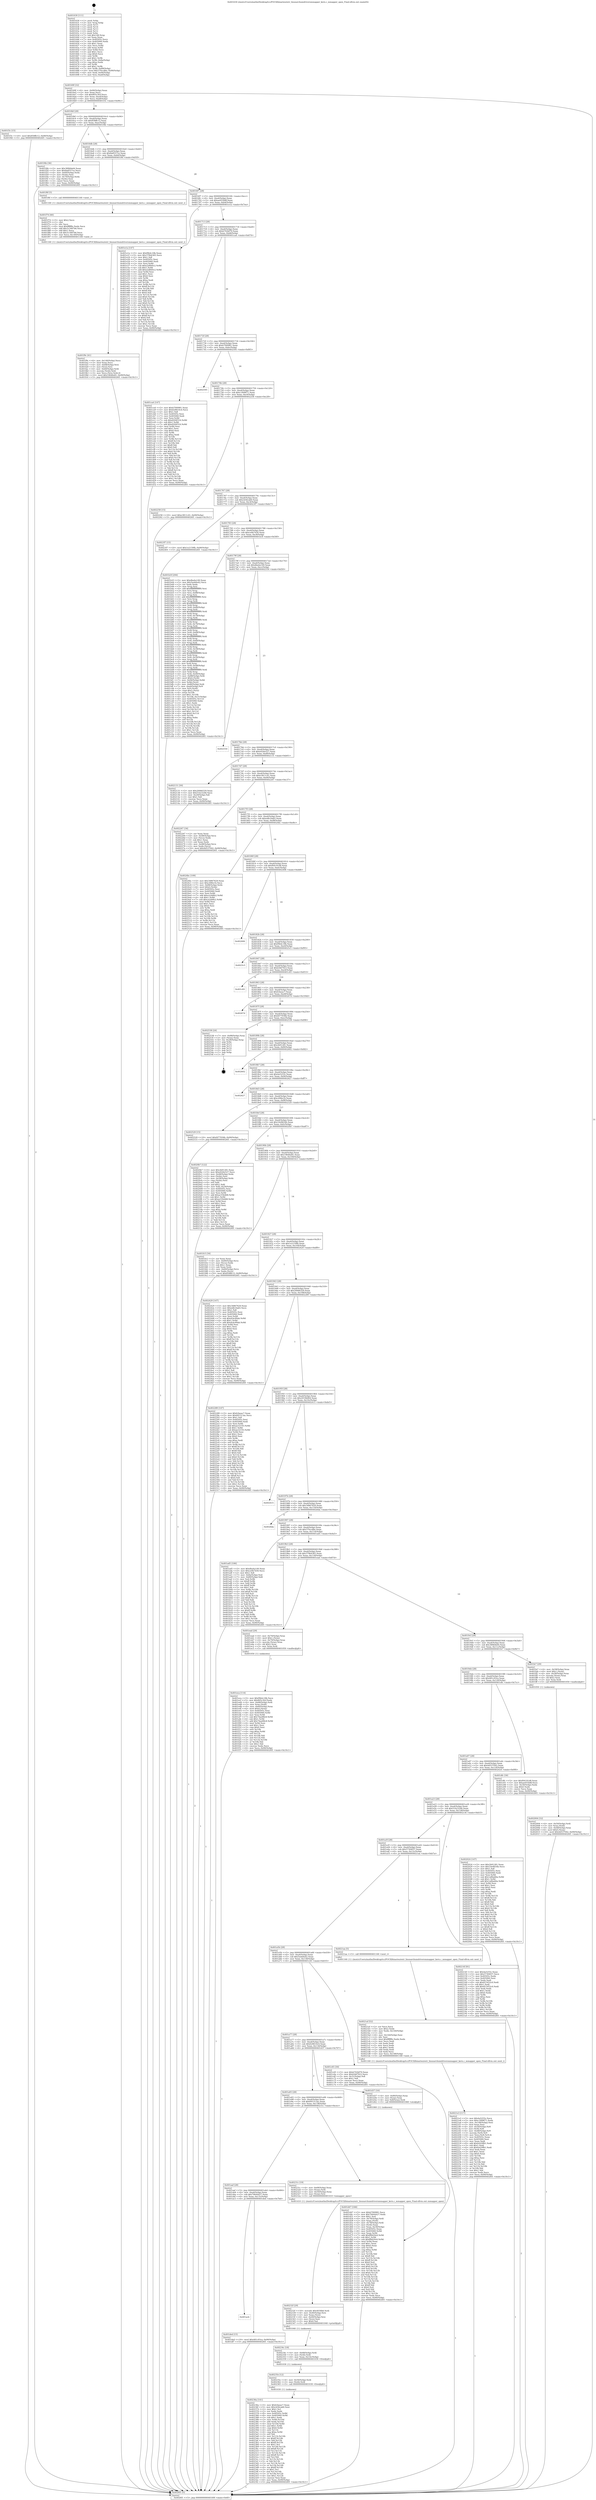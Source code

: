 digraph "0x401630" {
  label = "0x401630 (/mnt/c/Users/mathe/Desktop/tcc/POCII/binaries/extr_linuxarchumdriversmmapper_kern.c_mmapper_open_Final-ollvm.out::main(0))"
  labelloc = "t"
  node[shape=record]

  Entry [label="",width=0.3,height=0.3,shape=circle,fillcolor=black,style=filled]
  "0x40169f" [label="{
     0x40169f [32]\l
     | [instrs]\l
     &nbsp;&nbsp;0x40169f \<+6\>: mov -0x90(%rbp),%eax\l
     &nbsp;&nbsp;0x4016a5 \<+2\>: mov %eax,%ecx\l
     &nbsp;&nbsp;0x4016a7 \<+6\>: sub $0x805c3fcf,%ecx\l
     &nbsp;&nbsp;0x4016ad \<+6\>: mov %eax,-0xa4(%rbp)\l
     &nbsp;&nbsp;0x4016b3 \<+6\>: mov %ecx,-0xa8(%rbp)\l
     &nbsp;&nbsp;0x4016b9 \<+6\>: je 0000000000401f3c \<main+0x90c\>\l
  }"]
  "0x401f3c" [label="{
     0x401f3c [15]\l
     | [instrs]\l
     &nbsp;&nbsp;0x401f3c \<+10\>: movl $0x858ffc12,-0x90(%rbp)\l
     &nbsp;&nbsp;0x401f46 \<+5\>: jmp 00000000004026f1 \<main+0x10c1\>\l
  }"]
  "0x4016bf" [label="{
     0x4016bf [28]\l
     | [instrs]\l
     &nbsp;&nbsp;0x4016bf \<+5\>: jmp 00000000004016c4 \<main+0x94\>\l
     &nbsp;&nbsp;0x4016c4 \<+6\>: mov -0xa4(%rbp),%eax\l
     &nbsp;&nbsp;0x4016ca \<+5\>: sub $0x858ffc12,%eax\l
     &nbsp;&nbsp;0x4016cf \<+6\>: mov %eax,-0xac(%rbp)\l
     &nbsp;&nbsp;0x4016d5 \<+6\>: je 0000000000401f4b \<main+0x91b\>\l
  }"]
  Exit [label="",width=0.3,height=0.3,shape=circle,fillcolor=black,style=filled,peripheries=2]
  "0x401f4b" [label="{
     0x401f4b [36]\l
     | [instrs]\l
     &nbsp;&nbsp;0x401f4b \<+5\>: mov $0x389b9e64,%eax\l
     &nbsp;&nbsp;0x401f50 \<+5\>: mov $0x8a8557ce,%ecx\l
     &nbsp;&nbsp;0x401f55 \<+4\>: mov -0x60(%rbp),%rdx\l
     &nbsp;&nbsp;0x401f59 \<+2\>: mov (%rdx),%esi\l
     &nbsp;&nbsp;0x401f5b \<+4\>: mov -0x70(%rbp),%rdx\l
     &nbsp;&nbsp;0x401f5f \<+2\>: cmp (%rdx),%esi\l
     &nbsp;&nbsp;0x401f61 \<+3\>: cmovl %ecx,%eax\l
     &nbsp;&nbsp;0x401f64 \<+6\>: mov %eax,-0x90(%rbp)\l
     &nbsp;&nbsp;0x401f6a \<+5\>: jmp 00000000004026f1 \<main+0x10c1\>\l
  }"]
  "0x4016db" [label="{
     0x4016db [28]\l
     | [instrs]\l
     &nbsp;&nbsp;0x4016db \<+5\>: jmp 00000000004016e0 \<main+0xb0\>\l
     &nbsp;&nbsp;0x4016e0 \<+6\>: mov -0xa4(%rbp),%eax\l
     &nbsp;&nbsp;0x4016e6 \<+5\>: sub $0x8a8557ce,%eax\l
     &nbsp;&nbsp;0x4016eb \<+6\>: mov %eax,-0xb0(%rbp)\l
     &nbsp;&nbsp;0x4016f1 \<+6\>: je 0000000000401f6f \<main+0x93f\>\l
  }"]
  "0x40236a" [label="{
     0x40236a [141]\l
     | [instrs]\l
     &nbsp;&nbsp;0x40236a \<+5\>: mov $0xfcfaeac7,%eax\l
     &nbsp;&nbsp;0x40236f \<+5\>: mov $0xcb56cab0,%esi\l
     &nbsp;&nbsp;0x402374 \<+2\>: mov $0x1,%cl\l
     &nbsp;&nbsp;0x402376 \<+2\>: xor %edx,%edx\l
     &nbsp;&nbsp;0x402378 \<+8\>: mov 0x40505c,%r8d\l
     &nbsp;&nbsp;0x402380 \<+8\>: mov 0x405060,%r9d\l
     &nbsp;&nbsp;0x402388 \<+3\>: sub $0x1,%edx\l
     &nbsp;&nbsp;0x40238b \<+3\>: mov %r8d,%r10d\l
     &nbsp;&nbsp;0x40238e \<+3\>: add %edx,%r10d\l
     &nbsp;&nbsp;0x402391 \<+4\>: imul %r10d,%r8d\l
     &nbsp;&nbsp;0x402395 \<+4\>: and $0x1,%r8d\l
     &nbsp;&nbsp;0x402399 \<+4\>: cmp $0x0,%r8d\l
     &nbsp;&nbsp;0x40239d \<+4\>: sete %r11b\l
     &nbsp;&nbsp;0x4023a1 \<+4\>: cmp $0xa,%r9d\l
     &nbsp;&nbsp;0x4023a5 \<+3\>: setl %bl\l
     &nbsp;&nbsp;0x4023a8 \<+3\>: mov %r11b,%r14b\l
     &nbsp;&nbsp;0x4023ab \<+4\>: xor $0xff,%r14b\l
     &nbsp;&nbsp;0x4023af \<+3\>: mov %bl,%r15b\l
     &nbsp;&nbsp;0x4023b2 \<+4\>: xor $0xff,%r15b\l
     &nbsp;&nbsp;0x4023b6 \<+3\>: xor $0x1,%cl\l
     &nbsp;&nbsp;0x4023b9 \<+3\>: mov %r14b,%r12b\l
     &nbsp;&nbsp;0x4023bc \<+4\>: and $0xff,%r12b\l
     &nbsp;&nbsp;0x4023c0 \<+3\>: and %cl,%r11b\l
     &nbsp;&nbsp;0x4023c3 \<+3\>: mov %r15b,%r13b\l
     &nbsp;&nbsp;0x4023c6 \<+4\>: and $0xff,%r13b\l
     &nbsp;&nbsp;0x4023ca \<+2\>: and %cl,%bl\l
     &nbsp;&nbsp;0x4023cc \<+3\>: or %r11b,%r12b\l
     &nbsp;&nbsp;0x4023cf \<+3\>: or %bl,%r13b\l
     &nbsp;&nbsp;0x4023d2 \<+3\>: xor %r13b,%r12b\l
     &nbsp;&nbsp;0x4023d5 \<+3\>: or %r15b,%r14b\l
     &nbsp;&nbsp;0x4023d8 \<+4\>: xor $0xff,%r14b\l
     &nbsp;&nbsp;0x4023dc \<+3\>: or $0x1,%cl\l
     &nbsp;&nbsp;0x4023df \<+3\>: and %cl,%r14b\l
     &nbsp;&nbsp;0x4023e2 \<+3\>: or %r14b,%r12b\l
     &nbsp;&nbsp;0x4023e5 \<+4\>: test $0x1,%r12b\l
     &nbsp;&nbsp;0x4023e9 \<+3\>: cmovne %esi,%eax\l
     &nbsp;&nbsp;0x4023ec \<+6\>: mov %eax,-0x90(%rbp)\l
     &nbsp;&nbsp;0x4023f2 \<+5\>: jmp 00000000004026f1 \<main+0x10c1\>\l
  }"]
  "0x401f6f" [label="{
     0x401f6f [5]\l
     | [instrs]\l
     &nbsp;&nbsp;0x401f6f \<+5\>: call 0000000000401160 \<next_i\>\l
     | [calls]\l
     &nbsp;&nbsp;0x401160 \{1\} (/mnt/c/Users/mathe/Desktop/tcc/POCII/binaries/extr_linuxarchumdriversmmapper_kern.c_mmapper_open_Final-ollvm.out::next_i)\l
  }"]
  "0x4016f7" [label="{
     0x4016f7 [28]\l
     | [instrs]\l
     &nbsp;&nbsp;0x4016f7 \<+5\>: jmp 00000000004016fc \<main+0xcc\>\l
     &nbsp;&nbsp;0x4016fc \<+6\>: mov -0xa4(%rbp),%eax\l
     &nbsp;&nbsp;0x401702 \<+5\>: sub $0xae055b8f,%eax\l
     &nbsp;&nbsp;0x401707 \<+6\>: mov %eax,-0xb4(%rbp)\l
     &nbsp;&nbsp;0x40170d \<+6\>: je 0000000000401e1a \<main+0x7ea\>\l
  }"]
  "0x40235e" [label="{
     0x40235e [12]\l
     | [instrs]\l
     &nbsp;&nbsp;0x40235e \<+4\>: mov -0x50(%rbp),%rdi\l
     &nbsp;&nbsp;0x402362 \<+3\>: mov (%rdi),%rdi\l
     &nbsp;&nbsp;0x402365 \<+5\>: call 0000000000401030 \<free@plt\>\l
     | [calls]\l
     &nbsp;&nbsp;0x401030 \{1\} (unknown)\l
  }"]
  "0x401e1a" [label="{
     0x401e1a [147]\l
     | [instrs]\l
     &nbsp;&nbsp;0x401e1a \<+5\>: mov $0xf9b4c18b,%eax\l
     &nbsp;&nbsp;0x401e1f \<+5\>: mov $0x379b4365,%ecx\l
     &nbsp;&nbsp;0x401e24 \<+2\>: mov $0x1,%dl\l
     &nbsp;&nbsp;0x401e26 \<+7\>: mov 0x40505c,%esi\l
     &nbsp;&nbsp;0x401e2d \<+7\>: mov 0x405060,%edi\l
     &nbsp;&nbsp;0x401e34 \<+3\>: mov %esi,%r8d\l
     &nbsp;&nbsp;0x401e37 \<+7\>: sub $0xe2d6b0c2,%r8d\l
     &nbsp;&nbsp;0x401e3e \<+4\>: sub $0x1,%r8d\l
     &nbsp;&nbsp;0x401e42 \<+7\>: add $0xe2d6b0c2,%r8d\l
     &nbsp;&nbsp;0x401e49 \<+4\>: imul %r8d,%esi\l
     &nbsp;&nbsp;0x401e4d \<+3\>: and $0x1,%esi\l
     &nbsp;&nbsp;0x401e50 \<+3\>: cmp $0x0,%esi\l
     &nbsp;&nbsp;0x401e53 \<+4\>: sete %r9b\l
     &nbsp;&nbsp;0x401e57 \<+3\>: cmp $0xa,%edi\l
     &nbsp;&nbsp;0x401e5a \<+4\>: setl %r10b\l
     &nbsp;&nbsp;0x401e5e \<+3\>: mov %r9b,%r11b\l
     &nbsp;&nbsp;0x401e61 \<+4\>: xor $0xff,%r11b\l
     &nbsp;&nbsp;0x401e65 \<+3\>: mov %r10b,%bl\l
     &nbsp;&nbsp;0x401e68 \<+3\>: xor $0xff,%bl\l
     &nbsp;&nbsp;0x401e6b \<+3\>: xor $0x0,%dl\l
     &nbsp;&nbsp;0x401e6e \<+3\>: mov %r11b,%r14b\l
     &nbsp;&nbsp;0x401e71 \<+4\>: and $0x0,%r14b\l
     &nbsp;&nbsp;0x401e75 \<+3\>: and %dl,%r9b\l
     &nbsp;&nbsp;0x401e78 \<+3\>: mov %bl,%r15b\l
     &nbsp;&nbsp;0x401e7b \<+4\>: and $0x0,%r15b\l
     &nbsp;&nbsp;0x401e7f \<+3\>: and %dl,%r10b\l
     &nbsp;&nbsp;0x401e82 \<+3\>: or %r9b,%r14b\l
     &nbsp;&nbsp;0x401e85 \<+3\>: or %r10b,%r15b\l
     &nbsp;&nbsp;0x401e88 \<+3\>: xor %r15b,%r14b\l
     &nbsp;&nbsp;0x401e8b \<+3\>: or %bl,%r11b\l
     &nbsp;&nbsp;0x401e8e \<+4\>: xor $0xff,%r11b\l
     &nbsp;&nbsp;0x401e92 \<+3\>: or $0x0,%dl\l
     &nbsp;&nbsp;0x401e95 \<+3\>: and %dl,%r11b\l
     &nbsp;&nbsp;0x401e98 \<+3\>: or %r11b,%r14b\l
     &nbsp;&nbsp;0x401e9b \<+4\>: test $0x1,%r14b\l
     &nbsp;&nbsp;0x401e9f \<+3\>: cmovne %ecx,%eax\l
     &nbsp;&nbsp;0x401ea2 \<+6\>: mov %eax,-0x90(%rbp)\l
     &nbsp;&nbsp;0x401ea8 \<+5\>: jmp 00000000004026f1 \<main+0x10c1\>\l
  }"]
  "0x401713" [label="{
     0x401713 [28]\l
     | [instrs]\l
     &nbsp;&nbsp;0x401713 \<+5\>: jmp 0000000000401718 \<main+0xe8\>\l
     &nbsp;&nbsp;0x401718 \<+6\>: mov -0xa4(%rbp),%eax\l
     &nbsp;&nbsp;0x40171e \<+5\>: sub $0xb702bf79,%eax\l
     &nbsp;&nbsp;0x401723 \<+6\>: mov %eax,-0xb8(%rbp)\l
     &nbsp;&nbsp;0x401729 \<+6\>: je 0000000000401ca4 \<main+0x674\>\l
  }"]
  "0x40234c" [label="{
     0x40234c [18]\l
     | [instrs]\l
     &nbsp;&nbsp;0x40234c \<+4\>: mov -0x68(%rbp),%rdi\l
     &nbsp;&nbsp;0x402350 \<+3\>: mov (%rdi),%rdi\l
     &nbsp;&nbsp;0x402353 \<+6\>: mov %eax,-0x14c(%rbp)\l
     &nbsp;&nbsp;0x402359 \<+5\>: call 0000000000401030 \<free@plt\>\l
     | [calls]\l
     &nbsp;&nbsp;0x401030 \{1\} (unknown)\l
  }"]
  "0x401ca4" [label="{
     0x401ca4 [147]\l
     | [instrs]\l
     &nbsp;&nbsp;0x401ca4 \<+5\>: mov $0xb7f49981,%eax\l
     &nbsp;&nbsp;0x401ca9 \<+5\>: mov $0x628610c4,%ecx\l
     &nbsp;&nbsp;0x401cae \<+2\>: mov $0x1,%dl\l
     &nbsp;&nbsp;0x401cb0 \<+7\>: mov 0x40505c,%esi\l
     &nbsp;&nbsp;0x401cb7 \<+7\>: mov 0x405060,%edi\l
     &nbsp;&nbsp;0x401cbe \<+3\>: mov %esi,%r8d\l
     &nbsp;&nbsp;0x401cc1 \<+7\>: sub $0xd204f316,%r8d\l
     &nbsp;&nbsp;0x401cc8 \<+4\>: sub $0x1,%r8d\l
     &nbsp;&nbsp;0x401ccc \<+7\>: add $0xd204f316,%r8d\l
     &nbsp;&nbsp;0x401cd3 \<+4\>: imul %r8d,%esi\l
     &nbsp;&nbsp;0x401cd7 \<+3\>: and $0x1,%esi\l
     &nbsp;&nbsp;0x401cda \<+3\>: cmp $0x0,%esi\l
     &nbsp;&nbsp;0x401cdd \<+4\>: sete %r9b\l
     &nbsp;&nbsp;0x401ce1 \<+3\>: cmp $0xa,%edi\l
     &nbsp;&nbsp;0x401ce4 \<+4\>: setl %r10b\l
     &nbsp;&nbsp;0x401ce8 \<+3\>: mov %r9b,%r11b\l
     &nbsp;&nbsp;0x401ceb \<+4\>: xor $0xff,%r11b\l
     &nbsp;&nbsp;0x401cef \<+3\>: mov %r10b,%bl\l
     &nbsp;&nbsp;0x401cf2 \<+3\>: xor $0xff,%bl\l
     &nbsp;&nbsp;0x401cf5 \<+3\>: xor $0x0,%dl\l
     &nbsp;&nbsp;0x401cf8 \<+3\>: mov %r11b,%r14b\l
     &nbsp;&nbsp;0x401cfb \<+4\>: and $0x0,%r14b\l
     &nbsp;&nbsp;0x401cff \<+3\>: and %dl,%r9b\l
     &nbsp;&nbsp;0x401d02 \<+3\>: mov %bl,%r15b\l
     &nbsp;&nbsp;0x401d05 \<+4\>: and $0x0,%r15b\l
     &nbsp;&nbsp;0x401d09 \<+3\>: and %dl,%r10b\l
     &nbsp;&nbsp;0x401d0c \<+3\>: or %r9b,%r14b\l
     &nbsp;&nbsp;0x401d0f \<+3\>: or %r10b,%r15b\l
     &nbsp;&nbsp;0x401d12 \<+3\>: xor %r15b,%r14b\l
     &nbsp;&nbsp;0x401d15 \<+3\>: or %bl,%r11b\l
     &nbsp;&nbsp;0x401d18 \<+4\>: xor $0xff,%r11b\l
     &nbsp;&nbsp;0x401d1c \<+3\>: or $0x0,%dl\l
     &nbsp;&nbsp;0x401d1f \<+3\>: and %dl,%r11b\l
     &nbsp;&nbsp;0x401d22 \<+3\>: or %r11b,%r14b\l
     &nbsp;&nbsp;0x401d25 \<+4\>: test $0x1,%r14b\l
     &nbsp;&nbsp;0x401d29 \<+3\>: cmovne %ecx,%eax\l
     &nbsp;&nbsp;0x401d2c \<+6\>: mov %eax,-0x90(%rbp)\l
     &nbsp;&nbsp;0x401d32 \<+5\>: jmp 00000000004026f1 \<main+0x10c1\>\l
  }"]
  "0x40172f" [label="{
     0x40172f [28]\l
     | [instrs]\l
     &nbsp;&nbsp;0x40172f \<+5\>: jmp 0000000000401734 \<main+0x104\>\l
     &nbsp;&nbsp;0x401734 \<+6\>: mov -0xa4(%rbp),%eax\l
     &nbsp;&nbsp;0x40173a \<+5\>: sub $0xb7f49981,%eax\l
     &nbsp;&nbsp;0x40173f \<+6\>: mov %eax,-0xbc(%rbp)\l
     &nbsp;&nbsp;0x401745 \<+6\>: je 0000000000402595 \<main+0xf65\>\l
  }"]
  "0x40232f" [label="{
     0x40232f [29]\l
     | [instrs]\l
     &nbsp;&nbsp;0x40232f \<+10\>: movabs $0x4030b6,%rdi\l
     &nbsp;&nbsp;0x402339 \<+4\>: mov -0x40(%rbp),%rsi\l
     &nbsp;&nbsp;0x40233d \<+2\>: mov %eax,(%rsi)\l
     &nbsp;&nbsp;0x40233f \<+4\>: mov -0x40(%rbp),%rsi\l
     &nbsp;&nbsp;0x402343 \<+2\>: mov (%rsi),%esi\l
     &nbsp;&nbsp;0x402345 \<+2\>: mov $0x0,%al\l
     &nbsp;&nbsp;0x402347 \<+5\>: call 0000000000401040 \<printf@plt\>\l
     | [calls]\l
     &nbsp;&nbsp;0x401040 \{1\} (unknown)\l
  }"]
  "0x402595" [label="{
     0x402595\l
  }", style=dashed]
  "0x40174b" [label="{
     0x40174b [28]\l
     | [instrs]\l
     &nbsp;&nbsp;0x40174b \<+5\>: jmp 0000000000401750 \<main+0x120\>\l
     &nbsp;&nbsp;0x401750 \<+6\>: mov -0xa4(%rbp),%eax\l
     &nbsp;&nbsp;0x401756 \<+5\>: sub $0xc1808f71,%eax\l
     &nbsp;&nbsp;0x40175b \<+6\>: mov %eax,-0xc0(%rbp)\l
     &nbsp;&nbsp;0x401761 \<+6\>: je 0000000000402258 \<main+0xc28\>\l
  }"]
  "0x4021e3" [label="{
     0x4021e3 [117]\l
     | [instrs]\l
     &nbsp;&nbsp;0x4021e3 \<+5\>: mov $0x4a5255c,%ecx\l
     &nbsp;&nbsp;0x4021e8 \<+5\>: mov $0xc1808f71,%edx\l
     &nbsp;&nbsp;0x4021ed \<+6\>: mov -0x148(%rbp),%esi\l
     &nbsp;&nbsp;0x4021f3 \<+3\>: imul %eax,%esi\l
     &nbsp;&nbsp;0x4021f6 \<+4\>: mov -0x50(%rbp),%r8\l
     &nbsp;&nbsp;0x4021fa \<+3\>: mov (%r8),%r8\l
     &nbsp;&nbsp;0x4021fd \<+4\>: mov -0x48(%rbp),%r9\l
     &nbsp;&nbsp;0x402201 \<+3\>: movslq (%r9),%r9\l
     &nbsp;&nbsp;0x402204 \<+4\>: mov %esi,(%r8,%r9,4)\l
     &nbsp;&nbsp;0x402208 \<+7\>: mov 0x40505c,%eax\l
     &nbsp;&nbsp;0x40220f \<+7\>: mov 0x405060,%esi\l
     &nbsp;&nbsp;0x402216 \<+2\>: mov %eax,%edi\l
     &nbsp;&nbsp;0x402218 \<+6\>: add $0xfe429fb1,%edi\l
     &nbsp;&nbsp;0x40221e \<+3\>: sub $0x1,%edi\l
     &nbsp;&nbsp;0x402221 \<+6\>: sub $0xfe429fb1,%edi\l
     &nbsp;&nbsp;0x402227 \<+3\>: imul %edi,%eax\l
     &nbsp;&nbsp;0x40222a \<+3\>: and $0x1,%eax\l
     &nbsp;&nbsp;0x40222d \<+3\>: cmp $0x0,%eax\l
     &nbsp;&nbsp;0x402230 \<+4\>: sete %r10b\l
     &nbsp;&nbsp;0x402234 \<+3\>: cmp $0xa,%esi\l
     &nbsp;&nbsp;0x402237 \<+4\>: setl %r11b\l
     &nbsp;&nbsp;0x40223b \<+3\>: mov %r10b,%bl\l
     &nbsp;&nbsp;0x40223e \<+3\>: and %r11b,%bl\l
     &nbsp;&nbsp;0x402241 \<+3\>: xor %r11b,%r10b\l
     &nbsp;&nbsp;0x402244 \<+3\>: or %r10b,%bl\l
     &nbsp;&nbsp;0x402247 \<+3\>: test $0x1,%bl\l
     &nbsp;&nbsp;0x40224a \<+3\>: cmovne %edx,%ecx\l
     &nbsp;&nbsp;0x40224d \<+6\>: mov %ecx,-0x90(%rbp)\l
     &nbsp;&nbsp;0x402253 \<+5\>: jmp 00000000004026f1 \<main+0x10c1\>\l
  }"]
  "0x402258" [label="{
     0x402258 [15]\l
     | [instrs]\l
     &nbsp;&nbsp;0x402258 \<+10\>: movl $0xe3811c41,-0x90(%rbp)\l
     &nbsp;&nbsp;0x402262 \<+5\>: jmp 00000000004026f1 \<main+0x10c1\>\l
  }"]
  "0x401767" [label="{
     0x401767 [28]\l
     | [instrs]\l
     &nbsp;&nbsp;0x401767 \<+5\>: jmp 000000000040176c \<main+0x13c\>\l
     &nbsp;&nbsp;0x40176c \<+6\>: mov -0xa4(%rbp),%eax\l
     &nbsp;&nbsp;0x401772 \<+5\>: sub $0xcb56cab0,%eax\l
     &nbsp;&nbsp;0x401777 \<+6\>: mov %eax,-0xc4(%rbp)\l
     &nbsp;&nbsp;0x40177d \<+6\>: je 00000000004023f7 \<main+0xdc7\>\l
  }"]
  "0x4021af" [label="{
     0x4021af [52]\l
     | [instrs]\l
     &nbsp;&nbsp;0x4021af \<+2\>: xor %ecx,%ecx\l
     &nbsp;&nbsp;0x4021b1 \<+5\>: mov $0x2,%edx\l
     &nbsp;&nbsp;0x4021b6 \<+6\>: mov %edx,-0x144(%rbp)\l
     &nbsp;&nbsp;0x4021bc \<+1\>: cltd\l
     &nbsp;&nbsp;0x4021bd \<+6\>: mov -0x144(%rbp),%esi\l
     &nbsp;&nbsp;0x4021c3 \<+2\>: idiv %esi\l
     &nbsp;&nbsp;0x4021c5 \<+6\>: imul $0xfffffffe,%edx,%edx\l
     &nbsp;&nbsp;0x4021cb \<+2\>: mov %ecx,%edi\l
     &nbsp;&nbsp;0x4021cd \<+2\>: sub %edx,%edi\l
     &nbsp;&nbsp;0x4021cf \<+2\>: mov %ecx,%edx\l
     &nbsp;&nbsp;0x4021d1 \<+3\>: sub $0x1,%edx\l
     &nbsp;&nbsp;0x4021d4 \<+2\>: add %edx,%edi\l
     &nbsp;&nbsp;0x4021d6 \<+2\>: sub %edi,%ecx\l
     &nbsp;&nbsp;0x4021d8 \<+6\>: mov %ecx,-0x148(%rbp)\l
     &nbsp;&nbsp;0x4021de \<+5\>: call 0000000000401160 \<next_i\>\l
     | [calls]\l
     &nbsp;&nbsp;0x401160 \{1\} (/mnt/c/Users/mathe/Desktop/tcc/POCII/binaries/extr_linuxarchumdriversmmapper_kern.c_mmapper_open_Final-ollvm.out::next_i)\l
  }"]
  "0x4023f7" [label="{
     0x4023f7 [15]\l
     | [instrs]\l
     &nbsp;&nbsp;0x4023f7 \<+10\>: movl $0x1e2159fb,-0x90(%rbp)\l
     &nbsp;&nbsp;0x402401 \<+5\>: jmp 00000000004026f1 \<main+0x10c1\>\l
  }"]
  "0x401783" [label="{
     0x401783 [28]\l
     | [instrs]\l
     &nbsp;&nbsp;0x401783 \<+5\>: jmp 0000000000401788 \<main+0x158\>\l
     &nbsp;&nbsp;0x401788 \<+6\>: mov -0xa4(%rbp),%eax\l
     &nbsp;&nbsp;0x40178e \<+5\>: sub $0xce4b7d30,%eax\l
     &nbsp;&nbsp;0x401793 \<+6\>: mov %eax,-0xc8(%rbp)\l
     &nbsp;&nbsp;0x401799 \<+6\>: je 0000000000401b3f \<main+0x50f\>\l
  }"]
  "0x402004" [label="{
     0x402004 [32]\l
     | [instrs]\l
     &nbsp;&nbsp;0x402004 \<+4\>: mov -0x50(%rbp),%rdi\l
     &nbsp;&nbsp;0x402008 \<+3\>: mov %rax,(%rdi)\l
     &nbsp;&nbsp;0x40200b \<+4\>: mov -0x48(%rbp),%rax\l
     &nbsp;&nbsp;0x40200f \<+6\>: movl $0x0,(%rax)\l
     &nbsp;&nbsp;0x402015 \<+10\>: movl $0x4d537042,-0x90(%rbp)\l
     &nbsp;&nbsp;0x40201f \<+5\>: jmp 00000000004026f1 \<main+0x10c1\>\l
  }"]
  "0x401b3f" [label="{
     0x401b3f [294]\l
     | [instrs]\l
     &nbsp;&nbsp;0x401b3f \<+5\>: mov $0xdba4a149,%eax\l
     &nbsp;&nbsp;0x401b44 \<+5\>: mov $0x5eeb0e42,%ecx\l
     &nbsp;&nbsp;0x401b49 \<+2\>: xor %edx,%edx\l
     &nbsp;&nbsp;0x401b4b \<+3\>: mov %rsp,%rsi\l
     &nbsp;&nbsp;0x401b4e \<+4\>: add $0xfffffffffffffff0,%rsi\l
     &nbsp;&nbsp;0x401b52 \<+3\>: mov %rsi,%rsp\l
     &nbsp;&nbsp;0x401b55 \<+7\>: mov %rsi,-0x88(%rbp)\l
     &nbsp;&nbsp;0x401b5c \<+3\>: mov %rsp,%rsi\l
     &nbsp;&nbsp;0x401b5f \<+4\>: add $0xfffffffffffffff0,%rsi\l
     &nbsp;&nbsp;0x401b63 \<+3\>: mov %rsi,%rsp\l
     &nbsp;&nbsp;0x401b66 \<+3\>: mov %rsp,%rdi\l
     &nbsp;&nbsp;0x401b69 \<+4\>: add $0xfffffffffffffff0,%rdi\l
     &nbsp;&nbsp;0x401b6d \<+3\>: mov %rdi,%rsp\l
     &nbsp;&nbsp;0x401b70 \<+4\>: mov %rdi,-0x80(%rbp)\l
     &nbsp;&nbsp;0x401b74 \<+3\>: mov %rsp,%rdi\l
     &nbsp;&nbsp;0x401b77 \<+4\>: add $0xfffffffffffffff0,%rdi\l
     &nbsp;&nbsp;0x401b7b \<+3\>: mov %rdi,%rsp\l
     &nbsp;&nbsp;0x401b7e \<+4\>: mov %rdi,-0x78(%rbp)\l
     &nbsp;&nbsp;0x401b82 \<+3\>: mov %rsp,%rdi\l
     &nbsp;&nbsp;0x401b85 \<+4\>: add $0xfffffffffffffff0,%rdi\l
     &nbsp;&nbsp;0x401b89 \<+3\>: mov %rdi,%rsp\l
     &nbsp;&nbsp;0x401b8c \<+4\>: mov %rdi,-0x70(%rbp)\l
     &nbsp;&nbsp;0x401b90 \<+3\>: mov %rsp,%rdi\l
     &nbsp;&nbsp;0x401b93 \<+4\>: add $0xfffffffffffffff0,%rdi\l
     &nbsp;&nbsp;0x401b97 \<+3\>: mov %rdi,%rsp\l
     &nbsp;&nbsp;0x401b9a \<+4\>: mov %rdi,-0x68(%rbp)\l
     &nbsp;&nbsp;0x401b9e \<+3\>: mov %rsp,%rdi\l
     &nbsp;&nbsp;0x401ba1 \<+4\>: add $0xfffffffffffffff0,%rdi\l
     &nbsp;&nbsp;0x401ba5 \<+3\>: mov %rdi,%rsp\l
     &nbsp;&nbsp;0x401ba8 \<+4\>: mov %rdi,-0x60(%rbp)\l
     &nbsp;&nbsp;0x401bac \<+3\>: mov %rsp,%rdi\l
     &nbsp;&nbsp;0x401baf \<+4\>: add $0xfffffffffffffff0,%rdi\l
     &nbsp;&nbsp;0x401bb3 \<+3\>: mov %rdi,%rsp\l
     &nbsp;&nbsp;0x401bb6 \<+4\>: mov %rdi,-0x58(%rbp)\l
     &nbsp;&nbsp;0x401bba \<+3\>: mov %rsp,%rdi\l
     &nbsp;&nbsp;0x401bbd \<+4\>: add $0xfffffffffffffff0,%rdi\l
     &nbsp;&nbsp;0x401bc1 \<+3\>: mov %rdi,%rsp\l
     &nbsp;&nbsp;0x401bc4 \<+4\>: mov %rdi,-0x50(%rbp)\l
     &nbsp;&nbsp;0x401bc8 \<+3\>: mov %rsp,%rdi\l
     &nbsp;&nbsp;0x401bcb \<+4\>: add $0xfffffffffffffff0,%rdi\l
     &nbsp;&nbsp;0x401bcf \<+3\>: mov %rdi,%rsp\l
     &nbsp;&nbsp;0x401bd2 \<+4\>: mov %rdi,-0x48(%rbp)\l
     &nbsp;&nbsp;0x401bd6 \<+3\>: mov %rsp,%rdi\l
     &nbsp;&nbsp;0x401bd9 \<+4\>: add $0xfffffffffffffff0,%rdi\l
     &nbsp;&nbsp;0x401bdd \<+3\>: mov %rdi,%rsp\l
     &nbsp;&nbsp;0x401be0 \<+4\>: mov %rdi,-0x40(%rbp)\l
     &nbsp;&nbsp;0x401be4 \<+7\>: mov -0x88(%rbp),%rdi\l
     &nbsp;&nbsp;0x401beb \<+6\>: movl $0x0,(%rdi)\l
     &nbsp;&nbsp;0x401bf1 \<+7\>: mov -0x94(%rbp),%r8d\l
     &nbsp;&nbsp;0x401bf8 \<+3\>: mov %r8d,(%rsi)\l
     &nbsp;&nbsp;0x401bfb \<+4\>: mov -0x80(%rbp),%rdi\l
     &nbsp;&nbsp;0x401bff \<+7\>: mov -0xa0(%rbp),%r9\l
     &nbsp;&nbsp;0x401c06 \<+3\>: mov %r9,(%rdi)\l
     &nbsp;&nbsp;0x401c09 \<+3\>: cmpl $0x2,(%rsi)\l
     &nbsp;&nbsp;0x401c0c \<+4\>: setne %r10b\l
     &nbsp;&nbsp;0x401c10 \<+4\>: and $0x1,%r10b\l
     &nbsp;&nbsp;0x401c14 \<+4\>: mov %r10b,-0x31(%rbp)\l
     &nbsp;&nbsp;0x401c18 \<+8\>: mov 0x40505c,%r11d\l
     &nbsp;&nbsp;0x401c20 \<+7\>: mov 0x405060,%ebx\l
     &nbsp;&nbsp;0x401c27 \<+3\>: sub $0x1,%edx\l
     &nbsp;&nbsp;0x401c2a \<+3\>: mov %r11d,%r14d\l
     &nbsp;&nbsp;0x401c2d \<+3\>: add %edx,%r14d\l
     &nbsp;&nbsp;0x401c30 \<+4\>: imul %r14d,%r11d\l
     &nbsp;&nbsp;0x401c34 \<+4\>: and $0x1,%r11d\l
     &nbsp;&nbsp;0x401c38 \<+4\>: cmp $0x0,%r11d\l
     &nbsp;&nbsp;0x401c3c \<+4\>: sete %r10b\l
     &nbsp;&nbsp;0x401c40 \<+3\>: cmp $0xa,%ebx\l
     &nbsp;&nbsp;0x401c43 \<+4\>: setl %r15b\l
     &nbsp;&nbsp;0x401c47 \<+3\>: mov %r10b,%r12b\l
     &nbsp;&nbsp;0x401c4a \<+3\>: and %r15b,%r12b\l
     &nbsp;&nbsp;0x401c4d \<+3\>: xor %r15b,%r10b\l
     &nbsp;&nbsp;0x401c50 \<+3\>: or %r10b,%r12b\l
     &nbsp;&nbsp;0x401c53 \<+4\>: test $0x1,%r12b\l
     &nbsp;&nbsp;0x401c57 \<+3\>: cmovne %ecx,%eax\l
     &nbsp;&nbsp;0x401c5a \<+6\>: mov %eax,-0x90(%rbp)\l
     &nbsp;&nbsp;0x401c60 \<+5\>: jmp 00000000004026f1 \<main+0x10c1\>\l
  }"]
  "0x40179f" [label="{
     0x40179f [28]\l
     | [instrs]\l
     &nbsp;&nbsp;0x40179f \<+5\>: jmp 00000000004017a4 \<main+0x174\>\l
     &nbsp;&nbsp;0x4017a4 \<+6\>: mov -0xa4(%rbp),%eax\l
     &nbsp;&nbsp;0x4017aa \<+5\>: sub $0xdba4a149,%eax\l
     &nbsp;&nbsp;0x4017af \<+6\>: mov %eax,-0xcc(%rbp)\l
     &nbsp;&nbsp;0x4017b5 \<+6\>: je 0000000000402550 \<main+0xf20\>\l
  }"]
  "0x401f9c" [label="{
     0x401f9c [41]\l
     | [instrs]\l
     &nbsp;&nbsp;0x401f9c \<+6\>: mov -0x140(%rbp),%ecx\l
     &nbsp;&nbsp;0x401fa2 \<+3\>: imul %eax,%ecx\l
     &nbsp;&nbsp;0x401fa5 \<+4\>: mov -0x68(%rbp),%rsi\l
     &nbsp;&nbsp;0x401fa9 \<+3\>: mov (%rsi),%rsi\l
     &nbsp;&nbsp;0x401fac \<+4\>: mov -0x60(%rbp),%rdi\l
     &nbsp;&nbsp;0x401fb0 \<+3\>: movslq (%rdi),%rdi\l
     &nbsp;&nbsp;0x401fb3 \<+3\>: mov %ecx,(%rsi,%rdi,4)\l
     &nbsp;&nbsp;0x401fb6 \<+10\>: movl $0x19646e81,-0x90(%rbp)\l
     &nbsp;&nbsp;0x401fc0 \<+5\>: jmp 00000000004026f1 \<main+0x10c1\>\l
  }"]
  "0x402550" [label="{
     0x402550\l
  }", style=dashed]
  "0x4017bb" [label="{
     0x4017bb [28]\l
     | [instrs]\l
     &nbsp;&nbsp;0x4017bb \<+5\>: jmp 00000000004017c0 \<main+0x190\>\l
     &nbsp;&nbsp;0x4017c0 \<+6\>: mov -0xa4(%rbp),%eax\l
     &nbsp;&nbsp;0x4017c6 \<+5\>: sub $0xe026e527,%eax\l
     &nbsp;&nbsp;0x4017cb \<+6\>: mov %eax,-0xd0(%rbp)\l
     &nbsp;&nbsp;0x4017d1 \<+6\>: je 0000000000402131 \<main+0xb01\>\l
  }"]
  "0x401f74" [label="{
     0x401f74 [40]\l
     | [instrs]\l
     &nbsp;&nbsp;0x401f74 \<+5\>: mov $0x2,%ecx\l
     &nbsp;&nbsp;0x401f79 \<+1\>: cltd\l
     &nbsp;&nbsp;0x401f7a \<+2\>: idiv %ecx\l
     &nbsp;&nbsp;0x401f7c \<+6\>: imul $0xfffffffe,%edx,%ecx\l
     &nbsp;&nbsp;0x401f82 \<+6\>: add $0x3c3487b6,%ecx\l
     &nbsp;&nbsp;0x401f88 \<+3\>: add $0x1,%ecx\l
     &nbsp;&nbsp;0x401f8b \<+6\>: sub $0x3c3487b6,%ecx\l
     &nbsp;&nbsp;0x401f91 \<+6\>: mov %ecx,-0x140(%rbp)\l
     &nbsp;&nbsp;0x401f97 \<+5\>: call 0000000000401160 \<next_i\>\l
     | [calls]\l
     &nbsp;&nbsp;0x401160 \{1\} (/mnt/c/Users/mathe/Desktop/tcc/POCII/binaries/extr_linuxarchumdriversmmapper_kern.c_mmapper_open_Final-ollvm.out::next_i)\l
  }"]
  "0x402131" [label="{
     0x402131 [30]\l
     | [instrs]\l
     &nbsp;&nbsp;0x402131 \<+5\>: mov $0x20066329,%eax\l
     &nbsp;&nbsp;0x402136 \<+5\>: mov $0x51b23246,%ecx\l
     &nbsp;&nbsp;0x40213b \<+3\>: mov -0x29(%rbp),%dl\l
     &nbsp;&nbsp;0x40213e \<+3\>: test $0x1,%dl\l
     &nbsp;&nbsp;0x402141 \<+3\>: cmovne %ecx,%eax\l
     &nbsp;&nbsp;0x402144 \<+6\>: mov %eax,-0x90(%rbp)\l
     &nbsp;&nbsp;0x40214a \<+5\>: jmp 00000000004026f1 \<main+0x10c1\>\l
  }"]
  "0x4017d7" [label="{
     0x4017d7 [28]\l
     | [instrs]\l
     &nbsp;&nbsp;0x4017d7 \<+5\>: jmp 00000000004017dc \<main+0x1ac\>\l
     &nbsp;&nbsp;0x4017dc \<+6\>: mov -0xa4(%rbp),%eax\l
     &nbsp;&nbsp;0x4017e2 \<+5\>: sub $0xe3811c41,%eax\l
     &nbsp;&nbsp;0x4017e7 \<+6\>: mov %eax,-0xd4(%rbp)\l
     &nbsp;&nbsp;0x4017ed \<+6\>: je 0000000000402267 \<main+0xc37\>\l
  }"]
  "0x401eca" [label="{
     0x401eca [114]\l
     | [instrs]\l
     &nbsp;&nbsp;0x401eca \<+5\>: mov $0xf9b4c18b,%ecx\l
     &nbsp;&nbsp;0x401ecf \<+5\>: mov $0x805c3fcf,%edx\l
     &nbsp;&nbsp;0x401ed4 \<+4\>: mov -0x68(%rbp),%rdi\l
     &nbsp;&nbsp;0x401ed8 \<+3\>: mov %rax,(%rdi)\l
     &nbsp;&nbsp;0x401edb \<+4\>: mov -0x60(%rbp),%rax\l
     &nbsp;&nbsp;0x401edf \<+6\>: movl $0x0,(%rax)\l
     &nbsp;&nbsp;0x401ee5 \<+7\>: mov 0x40505c,%esi\l
     &nbsp;&nbsp;0x401eec \<+8\>: mov 0x405060,%r8d\l
     &nbsp;&nbsp;0x401ef4 \<+3\>: mov %esi,%r9d\l
     &nbsp;&nbsp;0x401ef7 \<+7\>: sub $0x74ae88c8,%r9d\l
     &nbsp;&nbsp;0x401efe \<+4\>: sub $0x1,%r9d\l
     &nbsp;&nbsp;0x401f02 \<+7\>: add $0x74ae88c8,%r9d\l
     &nbsp;&nbsp;0x401f09 \<+4\>: imul %r9d,%esi\l
     &nbsp;&nbsp;0x401f0d \<+3\>: and $0x1,%esi\l
     &nbsp;&nbsp;0x401f10 \<+3\>: cmp $0x0,%esi\l
     &nbsp;&nbsp;0x401f13 \<+4\>: sete %r10b\l
     &nbsp;&nbsp;0x401f17 \<+4\>: cmp $0xa,%r8d\l
     &nbsp;&nbsp;0x401f1b \<+4\>: setl %r11b\l
     &nbsp;&nbsp;0x401f1f \<+3\>: mov %r10b,%bl\l
     &nbsp;&nbsp;0x401f22 \<+3\>: and %r11b,%bl\l
     &nbsp;&nbsp;0x401f25 \<+3\>: xor %r11b,%r10b\l
     &nbsp;&nbsp;0x401f28 \<+3\>: or %r10b,%bl\l
     &nbsp;&nbsp;0x401f2b \<+3\>: test $0x1,%bl\l
     &nbsp;&nbsp;0x401f2e \<+3\>: cmovne %edx,%ecx\l
     &nbsp;&nbsp;0x401f31 \<+6\>: mov %ecx,-0x90(%rbp)\l
     &nbsp;&nbsp;0x401f37 \<+5\>: jmp 00000000004026f1 \<main+0x10c1\>\l
  }"]
  "0x402267" [label="{
     0x402267 [34]\l
     | [instrs]\l
     &nbsp;&nbsp;0x402267 \<+2\>: xor %eax,%eax\l
     &nbsp;&nbsp;0x402269 \<+4\>: mov -0x48(%rbp),%rcx\l
     &nbsp;&nbsp;0x40226d \<+2\>: mov (%rcx),%edx\l
     &nbsp;&nbsp;0x40226f \<+3\>: sub $0x1,%eax\l
     &nbsp;&nbsp;0x402272 \<+2\>: sub %eax,%edx\l
     &nbsp;&nbsp;0x402274 \<+4\>: mov -0x48(%rbp),%rcx\l
     &nbsp;&nbsp;0x402278 \<+2\>: mov %edx,(%rcx)\l
     &nbsp;&nbsp;0x40227a \<+10\>: movl $0x4d537042,-0x90(%rbp)\l
     &nbsp;&nbsp;0x402284 \<+5\>: jmp 00000000004026f1 \<main+0x10c1\>\l
  }"]
  "0x4017f3" [label="{
     0x4017f3 [28]\l
     | [instrs]\l
     &nbsp;&nbsp;0x4017f3 \<+5\>: jmp 00000000004017f8 \<main+0x1c8\>\l
     &nbsp;&nbsp;0x4017f8 \<+6\>: mov -0xa4(%rbp),%eax\l
     &nbsp;&nbsp;0x4017fe \<+5\>: sub $0xedb10ab5,%eax\l
     &nbsp;&nbsp;0x401803 \<+6\>: mov %eax,-0xd8(%rbp)\l
     &nbsp;&nbsp;0x401809 \<+6\>: je 00000000004024bc \<main+0xe8c\>\l
  }"]
  "0x401acb" [label="{
     0x401acb\l
  }", style=dashed]
  "0x4024bc" [label="{
     0x4024bc [109]\l
     | [instrs]\l
     &nbsp;&nbsp;0x4024bc \<+5\>: mov $0x34867629,%eax\l
     &nbsp;&nbsp;0x4024c1 \<+5\>: mov $0xc496e1b,%ecx\l
     &nbsp;&nbsp;0x4024c6 \<+7\>: mov -0x88(%rbp),%rdx\l
     &nbsp;&nbsp;0x4024cd \<+6\>: movl $0x0,(%rdx)\l
     &nbsp;&nbsp;0x4024d3 \<+7\>: mov 0x40505c,%esi\l
     &nbsp;&nbsp;0x4024da \<+7\>: mov 0x405060,%edi\l
     &nbsp;&nbsp;0x4024e1 \<+3\>: mov %esi,%r8d\l
     &nbsp;&nbsp;0x4024e4 \<+7\>: add $0xce2ddfe2,%r8d\l
     &nbsp;&nbsp;0x4024eb \<+4\>: sub $0x1,%r8d\l
     &nbsp;&nbsp;0x4024ef \<+7\>: sub $0xce2ddfe2,%r8d\l
     &nbsp;&nbsp;0x4024f6 \<+4\>: imul %r8d,%esi\l
     &nbsp;&nbsp;0x4024fa \<+3\>: and $0x1,%esi\l
     &nbsp;&nbsp;0x4024fd \<+3\>: cmp $0x0,%esi\l
     &nbsp;&nbsp;0x402500 \<+4\>: sete %r9b\l
     &nbsp;&nbsp;0x402504 \<+3\>: cmp $0xa,%edi\l
     &nbsp;&nbsp;0x402507 \<+4\>: setl %r10b\l
     &nbsp;&nbsp;0x40250b \<+3\>: mov %r9b,%r11b\l
     &nbsp;&nbsp;0x40250e \<+3\>: and %r10b,%r11b\l
     &nbsp;&nbsp;0x402511 \<+3\>: xor %r10b,%r9b\l
     &nbsp;&nbsp;0x402514 \<+3\>: or %r9b,%r11b\l
     &nbsp;&nbsp;0x402517 \<+4\>: test $0x1,%r11b\l
     &nbsp;&nbsp;0x40251b \<+3\>: cmovne %ecx,%eax\l
     &nbsp;&nbsp;0x40251e \<+6\>: mov %eax,-0x90(%rbp)\l
     &nbsp;&nbsp;0x402524 \<+5\>: jmp 00000000004026f1 \<main+0x10c1\>\l
  }"]
  "0x40180f" [label="{
     0x40180f [28]\l
     | [instrs]\l
     &nbsp;&nbsp;0x40180f \<+5\>: jmp 0000000000401814 \<main+0x1e4\>\l
     &nbsp;&nbsp;0x401814 \<+6\>: mov -0xa4(%rbp),%eax\l
     &nbsp;&nbsp;0x40181a \<+5\>: sub $0xf04191d8,%eax\l
     &nbsp;&nbsp;0x40181f \<+6\>: mov %eax,-0xdc(%rbp)\l
     &nbsp;&nbsp;0x401825 \<+6\>: je 0000000000402406 \<main+0xdd6\>\l
  }"]
  "0x401ded" [label="{
     0x401ded [15]\l
     | [instrs]\l
     &nbsp;&nbsp;0x401ded \<+10\>: movl $0x481c93ca,-0x90(%rbp)\l
     &nbsp;&nbsp;0x401df7 \<+5\>: jmp 00000000004026f1 \<main+0x10c1\>\l
  }"]
  "0x402406" [label="{
     0x402406\l
  }", style=dashed]
  "0x40182b" [label="{
     0x40182b [28]\l
     | [instrs]\l
     &nbsp;&nbsp;0x40182b \<+5\>: jmp 0000000000401830 \<main+0x200\>\l
     &nbsp;&nbsp;0x401830 \<+6\>: mov -0xa4(%rbp),%eax\l
     &nbsp;&nbsp;0x401836 \<+5\>: sub $0xf9b4c18b,%eax\l
     &nbsp;&nbsp;0x40183b \<+6\>: mov %eax,-0xe0(%rbp)\l
     &nbsp;&nbsp;0x401841 \<+6\>: je 00000000004025c5 \<main+0xf95\>\l
  }"]
  "0x401aaf" [label="{
     0x401aaf [28]\l
     | [instrs]\l
     &nbsp;&nbsp;0x401aaf \<+5\>: jmp 0000000000401ab4 \<main+0x484\>\l
     &nbsp;&nbsp;0x401ab4 \<+6\>: mov -0xa4(%rbp),%eax\l
     &nbsp;&nbsp;0x401aba \<+5\>: sub $0x70644427,%eax\l
     &nbsp;&nbsp;0x401abf \<+6\>: mov %eax,-0x13c(%rbp)\l
     &nbsp;&nbsp;0x401ac5 \<+6\>: je 0000000000401ded \<main+0x7bd\>\l
  }"]
  "0x4025c5" [label="{
     0x4025c5\l
  }", style=dashed]
  "0x401847" [label="{
     0x401847 [28]\l
     | [instrs]\l
     &nbsp;&nbsp;0x401847 \<+5\>: jmp 000000000040184c \<main+0x21c\>\l
     &nbsp;&nbsp;0x40184c \<+6\>: mov -0xa4(%rbp),%eax\l
     &nbsp;&nbsp;0x401852 \<+5\>: sub $0xfc8d7923,%eax\l
     &nbsp;&nbsp;0x401857 \<+6\>: mov %eax,-0xe4(%rbp)\l
     &nbsp;&nbsp;0x40185d \<+6\>: je 0000000000401c83 \<main+0x653\>\l
  }"]
  "0x40231c" [label="{
     0x40231c [19]\l
     | [instrs]\l
     &nbsp;&nbsp;0x40231c \<+4\>: mov -0x68(%rbp),%rax\l
     &nbsp;&nbsp;0x402320 \<+3\>: mov (%rax),%rdi\l
     &nbsp;&nbsp;0x402323 \<+4\>: mov -0x50(%rbp),%rax\l
     &nbsp;&nbsp;0x402327 \<+3\>: mov (%rax),%rsi\l
     &nbsp;&nbsp;0x40232a \<+5\>: call 0000000000401410 \<mmapper_open\>\l
     | [calls]\l
     &nbsp;&nbsp;0x401410 \{1\} (/mnt/c/Users/mathe/Desktop/tcc/POCII/binaries/extr_linuxarchumdriversmmapper_kern.c_mmapper_open_Final-ollvm.out::mmapper_open)\l
  }"]
  "0x401c83" [label="{
     0x401c83\l
  }", style=dashed]
  "0x401863" [label="{
     0x401863 [28]\l
     | [instrs]\l
     &nbsp;&nbsp;0x401863 \<+5\>: jmp 0000000000401868 \<main+0x238\>\l
     &nbsp;&nbsp;0x401868 \<+6\>: mov -0xa4(%rbp),%eax\l
     &nbsp;&nbsp;0x40186e \<+5\>: sub $0xfcfaeac7,%eax\l
     &nbsp;&nbsp;0x401873 \<+6\>: mov %eax,-0xe8(%rbp)\l
     &nbsp;&nbsp;0x401879 \<+6\>: je 000000000040267d \<main+0x104d\>\l
  }"]
  "0x401d47" [label="{
     0x401d47 [166]\l
     | [instrs]\l
     &nbsp;&nbsp;0x401d47 \<+5\>: mov $0xb7f49981,%ecx\l
     &nbsp;&nbsp;0x401d4c \<+5\>: mov $0x70644427,%edx\l
     &nbsp;&nbsp;0x401d51 \<+3\>: mov $0x1,%sil\l
     &nbsp;&nbsp;0x401d54 \<+4\>: mov -0x78(%rbp),%rdi\l
     &nbsp;&nbsp;0x401d58 \<+2\>: mov %eax,(%rdi)\l
     &nbsp;&nbsp;0x401d5a \<+4\>: mov -0x78(%rbp),%rdi\l
     &nbsp;&nbsp;0x401d5e \<+2\>: mov (%rdi),%eax\l
     &nbsp;&nbsp;0x401d60 \<+3\>: mov %eax,-0x30(%rbp)\l
     &nbsp;&nbsp;0x401d63 \<+7\>: mov 0x40505c,%eax\l
     &nbsp;&nbsp;0x401d6a \<+8\>: mov 0x405060,%r8d\l
     &nbsp;&nbsp;0x401d72 \<+3\>: mov %eax,%r9d\l
     &nbsp;&nbsp;0x401d75 \<+7\>: add $0xff9d29c6,%r9d\l
     &nbsp;&nbsp;0x401d7c \<+4\>: sub $0x1,%r9d\l
     &nbsp;&nbsp;0x401d80 \<+7\>: sub $0xff9d29c6,%r9d\l
     &nbsp;&nbsp;0x401d87 \<+4\>: imul %r9d,%eax\l
     &nbsp;&nbsp;0x401d8b \<+3\>: and $0x1,%eax\l
     &nbsp;&nbsp;0x401d8e \<+3\>: cmp $0x0,%eax\l
     &nbsp;&nbsp;0x401d91 \<+4\>: sete %r10b\l
     &nbsp;&nbsp;0x401d95 \<+4\>: cmp $0xa,%r8d\l
     &nbsp;&nbsp;0x401d99 \<+4\>: setl %r11b\l
     &nbsp;&nbsp;0x401d9d \<+3\>: mov %r10b,%bl\l
     &nbsp;&nbsp;0x401da0 \<+3\>: xor $0xff,%bl\l
     &nbsp;&nbsp;0x401da3 \<+3\>: mov %r11b,%r14b\l
     &nbsp;&nbsp;0x401da6 \<+4\>: xor $0xff,%r14b\l
     &nbsp;&nbsp;0x401daa \<+4\>: xor $0x0,%sil\l
     &nbsp;&nbsp;0x401dae \<+3\>: mov %bl,%r15b\l
     &nbsp;&nbsp;0x401db1 \<+4\>: and $0x0,%r15b\l
     &nbsp;&nbsp;0x401db5 \<+3\>: and %sil,%r10b\l
     &nbsp;&nbsp;0x401db8 \<+3\>: mov %r14b,%r12b\l
     &nbsp;&nbsp;0x401dbb \<+4\>: and $0x0,%r12b\l
     &nbsp;&nbsp;0x401dbf \<+3\>: and %sil,%r11b\l
     &nbsp;&nbsp;0x401dc2 \<+3\>: or %r10b,%r15b\l
     &nbsp;&nbsp;0x401dc5 \<+3\>: or %r11b,%r12b\l
     &nbsp;&nbsp;0x401dc8 \<+3\>: xor %r12b,%r15b\l
     &nbsp;&nbsp;0x401dcb \<+3\>: or %r14b,%bl\l
     &nbsp;&nbsp;0x401dce \<+3\>: xor $0xff,%bl\l
     &nbsp;&nbsp;0x401dd1 \<+4\>: or $0x0,%sil\l
     &nbsp;&nbsp;0x401dd5 \<+3\>: and %sil,%bl\l
     &nbsp;&nbsp;0x401dd8 \<+3\>: or %bl,%r15b\l
     &nbsp;&nbsp;0x401ddb \<+4\>: test $0x1,%r15b\l
     &nbsp;&nbsp;0x401ddf \<+3\>: cmovne %edx,%ecx\l
     &nbsp;&nbsp;0x401de2 \<+6\>: mov %ecx,-0x90(%rbp)\l
     &nbsp;&nbsp;0x401de8 \<+5\>: jmp 00000000004026f1 \<main+0x10c1\>\l
  }"]
  "0x40267d" [label="{
     0x40267d\l
  }", style=dashed]
  "0x40187f" [label="{
     0x40187f [28]\l
     | [instrs]\l
     &nbsp;&nbsp;0x40187f \<+5\>: jmp 0000000000401884 \<main+0x254\>\l
     &nbsp;&nbsp;0x401884 \<+6\>: mov -0xa4(%rbp),%eax\l
     &nbsp;&nbsp;0x40188a \<+5\>: sub $0xfd77936b,%eax\l
     &nbsp;&nbsp;0x40188f \<+6\>: mov %eax,-0xec(%rbp)\l
     &nbsp;&nbsp;0x401895 \<+6\>: je 0000000000402538 \<main+0xf08\>\l
  }"]
  "0x401a93" [label="{
     0x401a93 [28]\l
     | [instrs]\l
     &nbsp;&nbsp;0x401a93 \<+5\>: jmp 0000000000401a98 \<main+0x468\>\l
     &nbsp;&nbsp;0x401a98 \<+6\>: mov -0xa4(%rbp),%eax\l
     &nbsp;&nbsp;0x401a9e \<+5\>: sub $0x691513ac,%eax\l
     &nbsp;&nbsp;0x401aa3 \<+6\>: mov %eax,-0x138(%rbp)\l
     &nbsp;&nbsp;0x401aa9 \<+6\>: je 000000000040231c \<main+0xcec\>\l
  }"]
  "0x402538" [label="{
     0x402538 [24]\l
     | [instrs]\l
     &nbsp;&nbsp;0x402538 \<+7\>: mov -0x88(%rbp),%rax\l
     &nbsp;&nbsp;0x40253f \<+2\>: mov (%rax),%eax\l
     &nbsp;&nbsp;0x402541 \<+4\>: lea -0x28(%rbp),%rsp\l
     &nbsp;&nbsp;0x402545 \<+1\>: pop %rbx\l
     &nbsp;&nbsp;0x402546 \<+2\>: pop %r12\l
     &nbsp;&nbsp;0x402548 \<+2\>: pop %r13\l
     &nbsp;&nbsp;0x40254a \<+2\>: pop %r14\l
     &nbsp;&nbsp;0x40254c \<+2\>: pop %r15\l
     &nbsp;&nbsp;0x40254e \<+1\>: pop %rbp\l
     &nbsp;&nbsp;0x40254f \<+1\>: ret\l
  }"]
  "0x40189b" [label="{
     0x40189b [28]\l
     | [instrs]\l
     &nbsp;&nbsp;0x40189b \<+5\>: jmp 00000000004018a0 \<main+0x270\>\l
     &nbsp;&nbsp;0x4018a0 \<+6\>: mov -0xa4(%rbp),%eax\l
     &nbsp;&nbsp;0x4018a6 \<+5\>: sub $0x2b91281,%eax\l
     &nbsp;&nbsp;0x4018ab \<+6\>: mov %eax,-0xf0(%rbp)\l
     &nbsp;&nbsp;0x4018b1 \<+6\>: je 0000000000402602 \<main+0xfd2\>\l
  }"]
  "0x401d37" [label="{
     0x401d37 [16]\l
     | [instrs]\l
     &nbsp;&nbsp;0x401d37 \<+4\>: mov -0x80(%rbp),%rax\l
     &nbsp;&nbsp;0x401d3b \<+3\>: mov (%rax),%rax\l
     &nbsp;&nbsp;0x401d3e \<+4\>: mov 0x8(%rax),%rdi\l
     &nbsp;&nbsp;0x401d42 \<+5\>: call 0000000000401060 \<atoi@plt\>\l
     | [calls]\l
     &nbsp;&nbsp;0x401060 \{1\} (unknown)\l
  }"]
  "0x402602" [label="{
     0x402602\l
  }", style=dashed]
  "0x4018b7" [label="{
     0x4018b7 [28]\l
     | [instrs]\l
     &nbsp;&nbsp;0x4018b7 \<+5\>: jmp 00000000004018bc \<main+0x28c\>\l
     &nbsp;&nbsp;0x4018bc \<+6\>: mov -0xa4(%rbp),%eax\l
     &nbsp;&nbsp;0x4018c2 \<+5\>: sub $0x4a5255c,%eax\l
     &nbsp;&nbsp;0x4018c7 \<+6\>: mov %eax,-0xf4(%rbp)\l
     &nbsp;&nbsp;0x4018cd \<+6\>: je 0000000000402627 \<main+0xff7\>\l
  }"]
  "0x401a77" [label="{
     0x401a77 [28]\l
     | [instrs]\l
     &nbsp;&nbsp;0x401a77 \<+5\>: jmp 0000000000401a7c \<main+0x44c\>\l
     &nbsp;&nbsp;0x401a7c \<+6\>: mov -0xa4(%rbp),%eax\l
     &nbsp;&nbsp;0x401a82 \<+5\>: sub $0x628610c4,%eax\l
     &nbsp;&nbsp;0x401a87 \<+6\>: mov %eax,-0x134(%rbp)\l
     &nbsp;&nbsp;0x401a8d \<+6\>: je 0000000000401d37 \<main+0x707\>\l
  }"]
  "0x402627" [label="{
     0x402627\l
  }", style=dashed]
  "0x4018d3" [label="{
     0x4018d3 [28]\l
     | [instrs]\l
     &nbsp;&nbsp;0x4018d3 \<+5\>: jmp 00000000004018d8 \<main+0x2a8\>\l
     &nbsp;&nbsp;0x4018d8 \<+6\>: mov -0xa4(%rbp),%eax\l
     &nbsp;&nbsp;0x4018de \<+5\>: sub $0xc496e1b,%eax\l
     &nbsp;&nbsp;0x4018e3 \<+6\>: mov %eax,-0xf8(%rbp)\l
     &nbsp;&nbsp;0x4018e9 \<+6\>: je 0000000000402529 \<main+0xef9\>\l
  }"]
  "0x401c65" [label="{
     0x401c65 [30]\l
     | [instrs]\l
     &nbsp;&nbsp;0x401c65 \<+5\>: mov $0xb702bf79,%eax\l
     &nbsp;&nbsp;0x401c6a \<+5\>: mov $0xfc8d7923,%ecx\l
     &nbsp;&nbsp;0x401c6f \<+3\>: mov -0x31(%rbp),%dl\l
     &nbsp;&nbsp;0x401c72 \<+3\>: test $0x1,%dl\l
     &nbsp;&nbsp;0x401c75 \<+3\>: cmovne %ecx,%eax\l
     &nbsp;&nbsp;0x401c78 \<+6\>: mov %eax,-0x90(%rbp)\l
     &nbsp;&nbsp;0x401c7e \<+5\>: jmp 00000000004026f1 \<main+0x10c1\>\l
  }"]
  "0x402529" [label="{
     0x402529 [15]\l
     | [instrs]\l
     &nbsp;&nbsp;0x402529 \<+10\>: movl $0xfd77936b,-0x90(%rbp)\l
     &nbsp;&nbsp;0x402533 \<+5\>: jmp 00000000004026f1 \<main+0x10c1\>\l
  }"]
  "0x4018ef" [label="{
     0x4018ef [28]\l
     | [instrs]\l
     &nbsp;&nbsp;0x4018ef \<+5\>: jmp 00000000004018f4 \<main+0x2c4\>\l
     &nbsp;&nbsp;0x4018f4 \<+6\>: mov -0xa4(%rbp),%eax\l
     &nbsp;&nbsp;0x4018fa \<+5\>: sub $0x10e9b54b,%eax\l
     &nbsp;&nbsp;0x4018ff \<+6\>: mov %eax,-0xfc(%rbp)\l
     &nbsp;&nbsp;0x401905 \<+6\>: je 00000000004020b7 \<main+0xa87\>\l
  }"]
  "0x401a5b" [label="{
     0x401a5b [28]\l
     | [instrs]\l
     &nbsp;&nbsp;0x401a5b \<+5\>: jmp 0000000000401a60 \<main+0x430\>\l
     &nbsp;&nbsp;0x401a60 \<+6\>: mov -0xa4(%rbp),%eax\l
     &nbsp;&nbsp;0x401a66 \<+5\>: sub $0x5eeb0e42,%eax\l
     &nbsp;&nbsp;0x401a6b \<+6\>: mov %eax,-0x130(%rbp)\l
     &nbsp;&nbsp;0x401a71 \<+6\>: je 0000000000401c65 \<main+0x635\>\l
  }"]
  "0x4020b7" [label="{
     0x4020b7 [122]\l
     | [instrs]\l
     &nbsp;&nbsp;0x4020b7 \<+5\>: mov $0x2b91281,%eax\l
     &nbsp;&nbsp;0x4020bc \<+5\>: mov $0xe026e527,%ecx\l
     &nbsp;&nbsp;0x4020c1 \<+4\>: mov -0x48(%rbp),%rdx\l
     &nbsp;&nbsp;0x4020c5 \<+2\>: mov (%rdx),%esi\l
     &nbsp;&nbsp;0x4020c7 \<+4\>: mov -0x58(%rbp),%rdx\l
     &nbsp;&nbsp;0x4020cb \<+2\>: cmp (%rdx),%esi\l
     &nbsp;&nbsp;0x4020cd \<+4\>: setl %dil\l
     &nbsp;&nbsp;0x4020d1 \<+4\>: and $0x1,%dil\l
     &nbsp;&nbsp;0x4020d5 \<+4\>: mov %dil,-0x29(%rbp)\l
     &nbsp;&nbsp;0x4020d9 \<+7\>: mov 0x40505c,%esi\l
     &nbsp;&nbsp;0x4020e0 \<+8\>: mov 0x405060,%r8d\l
     &nbsp;&nbsp;0x4020e8 \<+3\>: mov %esi,%r9d\l
     &nbsp;&nbsp;0x4020eb \<+7\>: add $0xac55b468,%r9d\l
     &nbsp;&nbsp;0x4020f2 \<+4\>: sub $0x1,%r9d\l
     &nbsp;&nbsp;0x4020f6 \<+7\>: sub $0xac55b468,%r9d\l
     &nbsp;&nbsp;0x4020fd \<+4\>: imul %r9d,%esi\l
     &nbsp;&nbsp;0x402101 \<+3\>: and $0x1,%esi\l
     &nbsp;&nbsp;0x402104 \<+3\>: cmp $0x0,%esi\l
     &nbsp;&nbsp;0x402107 \<+4\>: sete %dil\l
     &nbsp;&nbsp;0x40210b \<+4\>: cmp $0xa,%r8d\l
     &nbsp;&nbsp;0x40210f \<+4\>: setl %r10b\l
     &nbsp;&nbsp;0x402113 \<+3\>: mov %dil,%r11b\l
     &nbsp;&nbsp;0x402116 \<+3\>: and %r10b,%r11b\l
     &nbsp;&nbsp;0x402119 \<+3\>: xor %r10b,%dil\l
     &nbsp;&nbsp;0x40211c \<+3\>: or %dil,%r11b\l
     &nbsp;&nbsp;0x40211f \<+4\>: test $0x1,%r11b\l
     &nbsp;&nbsp;0x402123 \<+3\>: cmovne %ecx,%eax\l
     &nbsp;&nbsp;0x402126 \<+6\>: mov %eax,-0x90(%rbp)\l
     &nbsp;&nbsp;0x40212c \<+5\>: jmp 00000000004026f1 \<main+0x10c1\>\l
  }"]
  "0x40190b" [label="{
     0x40190b [28]\l
     | [instrs]\l
     &nbsp;&nbsp;0x40190b \<+5\>: jmp 0000000000401910 \<main+0x2e0\>\l
     &nbsp;&nbsp;0x401910 \<+6\>: mov -0xa4(%rbp),%eax\l
     &nbsp;&nbsp;0x401916 \<+5\>: sub $0x19646e81,%eax\l
     &nbsp;&nbsp;0x40191b \<+6\>: mov %eax,-0x100(%rbp)\l
     &nbsp;&nbsp;0x401921 \<+6\>: je 0000000000401fc5 \<main+0x995\>\l
  }"]
  "0x4021aa" [label="{
     0x4021aa [5]\l
     | [instrs]\l
     &nbsp;&nbsp;0x4021aa \<+5\>: call 0000000000401160 \<next_i\>\l
     | [calls]\l
     &nbsp;&nbsp;0x401160 \{1\} (/mnt/c/Users/mathe/Desktop/tcc/POCII/binaries/extr_linuxarchumdriversmmapper_kern.c_mmapper_open_Final-ollvm.out::next_i)\l
  }"]
  "0x401fc5" [label="{
     0x401fc5 [34]\l
     | [instrs]\l
     &nbsp;&nbsp;0x401fc5 \<+2\>: xor %eax,%eax\l
     &nbsp;&nbsp;0x401fc7 \<+4\>: mov -0x60(%rbp),%rcx\l
     &nbsp;&nbsp;0x401fcb \<+2\>: mov (%rcx),%edx\l
     &nbsp;&nbsp;0x401fcd \<+3\>: sub $0x1,%eax\l
     &nbsp;&nbsp;0x401fd0 \<+2\>: sub %eax,%edx\l
     &nbsp;&nbsp;0x401fd2 \<+4\>: mov -0x60(%rbp),%rcx\l
     &nbsp;&nbsp;0x401fd6 \<+2\>: mov %edx,(%rcx)\l
     &nbsp;&nbsp;0x401fd8 \<+10\>: movl $0x858ffc12,-0x90(%rbp)\l
     &nbsp;&nbsp;0x401fe2 \<+5\>: jmp 00000000004026f1 \<main+0x10c1\>\l
  }"]
  "0x401927" [label="{
     0x401927 [28]\l
     | [instrs]\l
     &nbsp;&nbsp;0x401927 \<+5\>: jmp 000000000040192c \<main+0x2fc\>\l
     &nbsp;&nbsp;0x40192c \<+6\>: mov -0xa4(%rbp),%eax\l
     &nbsp;&nbsp;0x401932 \<+5\>: sub $0x1e2159fb,%eax\l
     &nbsp;&nbsp;0x401937 \<+6\>: mov %eax,-0x104(%rbp)\l
     &nbsp;&nbsp;0x40193d \<+6\>: je 0000000000402429 \<main+0xdf9\>\l
  }"]
  "0x401a3f" [label="{
     0x401a3f [28]\l
     | [instrs]\l
     &nbsp;&nbsp;0x401a3f \<+5\>: jmp 0000000000401a44 \<main+0x414\>\l
     &nbsp;&nbsp;0x401a44 \<+6\>: mov -0xa4(%rbp),%eax\l
     &nbsp;&nbsp;0x401a4a \<+5\>: sub $0x57304f37,%eax\l
     &nbsp;&nbsp;0x401a4f \<+6\>: mov %eax,-0x12c(%rbp)\l
     &nbsp;&nbsp;0x401a55 \<+6\>: je 00000000004021aa \<main+0xb7a\>\l
  }"]
  "0x402429" [label="{
     0x402429 [147]\l
     | [instrs]\l
     &nbsp;&nbsp;0x402429 \<+5\>: mov $0x34867629,%eax\l
     &nbsp;&nbsp;0x40242e \<+5\>: mov $0xedb10ab5,%ecx\l
     &nbsp;&nbsp;0x402433 \<+2\>: mov $0x1,%dl\l
     &nbsp;&nbsp;0x402435 \<+7\>: mov 0x40505c,%esi\l
     &nbsp;&nbsp;0x40243c \<+7\>: mov 0x405060,%edi\l
     &nbsp;&nbsp;0x402443 \<+3\>: mov %esi,%r8d\l
     &nbsp;&nbsp;0x402446 \<+7\>: sub $0xdcbc89ab,%r8d\l
     &nbsp;&nbsp;0x40244d \<+4\>: sub $0x1,%r8d\l
     &nbsp;&nbsp;0x402451 \<+7\>: add $0xdcbc89ab,%r8d\l
     &nbsp;&nbsp;0x402458 \<+4\>: imul %r8d,%esi\l
     &nbsp;&nbsp;0x40245c \<+3\>: and $0x1,%esi\l
     &nbsp;&nbsp;0x40245f \<+3\>: cmp $0x0,%esi\l
     &nbsp;&nbsp;0x402462 \<+4\>: sete %r9b\l
     &nbsp;&nbsp;0x402466 \<+3\>: cmp $0xa,%edi\l
     &nbsp;&nbsp;0x402469 \<+4\>: setl %r10b\l
     &nbsp;&nbsp;0x40246d \<+3\>: mov %r9b,%r11b\l
     &nbsp;&nbsp;0x402470 \<+4\>: xor $0xff,%r11b\l
     &nbsp;&nbsp;0x402474 \<+3\>: mov %r10b,%bl\l
     &nbsp;&nbsp;0x402477 \<+3\>: xor $0xff,%bl\l
     &nbsp;&nbsp;0x40247a \<+3\>: xor $0x1,%dl\l
     &nbsp;&nbsp;0x40247d \<+3\>: mov %r11b,%r14b\l
     &nbsp;&nbsp;0x402480 \<+4\>: and $0xff,%r14b\l
     &nbsp;&nbsp;0x402484 \<+3\>: and %dl,%r9b\l
     &nbsp;&nbsp;0x402487 \<+3\>: mov %bl,%r15b\l
     &nbsp;&nbsp;0x40248a \<+4\>: and $0xff,%r15b\l
     &nbsp;&nbsp;0x40248e \<+3\>: and %dl,%r10b\l
     &nbsp;&nbsp;0x402491 \<+3\>: or %r9b,%r14b\l
     &nbsp;&nbsp;0x402494 \<+3\>: or %r10b,%r15b\l
     &nbsp;&nbsp;0x402497 \<+3\>: xor %r15b,%r14b\l
     &nbsp;&nbsp;0x40249a \<+3\>: or %bl,%r11b\l
     &nbsp;&nbsp;0x40249d \<+4\>: xor $0xff,%r11b\l
     &nbsp;&nbsp;0x4024a1 \<+3\>: or $0x1,%dl\l
     &nbsp;&nbsp;0x4024a4 \<+3\>: and %dl,%r11b\l
     &nbsp;&nbsp;0x4024a7 \<+3\>: or %r11b,%r14b\l
     &nbsp;&nbsp;0x4024aa \<+4\>: test $0x1,%r14b\l
     &nbsp;&nbsp;0x4024ae \<+3\>: cmovne %ecx,%eax\l
     &nbsp;&nbsp;0x4024b1 \<+6\>: mov %eax,-0x90(%rbp)\l
     &nbsp;&nbsp;0x4024b7 \<+5\>: jmp 00000000004026f1 \<main+0x10c1\>\l
  }"]
  "0x401943" [label="{
     0x401943 [28]\l
     | [instrs]\l
     &nbsp;&nbsp;0x401943 \<+5\>: jmp 0000000000401948 \<main+0x318\>\l
     &nbsp;&nbsp;0x401948 \<+6\>: mov -0xa4(%rbp),%eax\l
     &nbsp;&nbsp;0x40194e \<+5\>: sub $0x20066329,%eax\l
     &nbsp;&nbsp;0x401953 \<+6\>: mov %eax,-0x108(%rbp)\l
     &nbsp;&nbsp;0x401959 \<+6\>: je 0000000000402289 \<main+0xc59\>\l
  }"]
  "0x40214f" [label="{
     0x40214f [91]\l
     | [instrs]\l
     &nbsp;&nbsp;0x40214f \<+5\>: mov $0x4a5255c,%eax\l
     &nbsp;&nbsp;0x402154 \<+5\>: mov $0x57304f37,%ecx\l
     &nbsp;&nbsp;0x402159 \<+7\>: mov 0x40505c,%edx\l
     &nbsp;&nbsp;0x402160 \<+7\>: mov 0x405060,%esi\l
     &nbsp;&nbsp;0x402167 \<+2\>: mov %edx,%edi\l
     &nbsp;&nbsp;0x402169 \<+6\>: sub $0x815452c0,%edi\l
     &nbsp;&nbsp;0x40216f \<+3\>: sub $0x1,%edi\l
     &nbsp;&nbsp;0x402172 \<+6\>: add $0x815452c0,%edi\l
     &nbsp;&nbsp;0x402178 \<+3\>: imul %edi,%edx\l
     &nbsp;&nbsp;0x40217b \<+3\>: and $0x1,%edx\l
     &nbsp;&nbsp;0x40217e \<+3\>: cmp $0x0,%edx\l
     &nbsp;&nbsp;0x402181 \<+4\>: sete %r8b\l
     &nbsp;&nbsp;0x402185 \<+3\>: cmp $0xa,%esi\l
     &nbsp;&nbsp;0x402188 \<+4\>: setl %r9b\l
     &nbsp;&nbsp;0x40218c \<+3\>: mov %r8b,%r10b\l
     &nbsp;&nbsp;0x40218f \<+3\>: and %r9b,%r10b\l
     &nbsp;&nbsp;0x402192 \<+3\>: xor %r9b,%r8b\l
     &nbsp;&nbsp;0x402195 \<+3\>: or %r8b,%r10b\l
     &nbsp;&nbsp;0x402198 \<+4\>: test $0x1,%r10b\l
     &nbsp;&nbsp;0x40219c \<+3\>: cmovne %ecx,%eax\l
     &nbsp;&nbsp;0x40219f \<+6\>: mov %eax,-0x90(%rbp)\l
     &nbsp;&nbsp;0x4021a5 \<+5\>: jmp 00000000004026f1 \<main+0x10c1\>\l
  }"]
  "0x402289" [label="{
     0x402289 [147]\l
     | [instrs]\l
     &nbsp;&nbsp;0x402289 \<+5\>: mov $0xfcfaeac7,%eax\l
     &nbsp;&nbsp;0x40228e \<+5\>: mov $0x691513ac,%ecx\l
     &nbsp;&nbsp;0x402293 \<+2\>: mov $0x1,%dl\l
     &nbsp;&nbsp;0x402295 \<+7\>: mov 0x40505c,%esi\l
     &nbsp;&nbsp;0x40229c \<+7\>: mov 0x405060,%edi\l
     &nbsp;&nbsp;0x4022a3 \<+3\>: mov %esi,%r8d\l
     &nbsp;&nbsp;0x4022a6 \<+7\>: add $0xae32193,%r8d\l
     &nbsp;&nbsp;0x4022ad \<+4\>: sub $0x1,%r8d\l
     &nbsp;&nbsp;0x4022b1 \<+7\>: sub $0xae32193,%r8d\l
     &nbsp;&nbsp;0x4022b8 \<+4\>: imul %r8d,%esi\l
     &nbsp;&nbsp;0x4022bc \<+3\>: and $0x1,%esi\l
     &nbsp;&nbsp;0x4022bf \<+3\>: cmp $0x0,%esi\l
     &nbsp;&nbsp;0x4022c2 \<+4\>: sete %r9b\l
     &nbsp;&nbsp;0x4022c6 \<+3\>: cmp $0xa,%edi\l
     &nbsp;&nbsp;0x4022c9 \<+4\>: setl %r10b\l
     &nbsp;&nbsp;0x4022cd \<+3\>: mov %r9b,%r11b\l
     &nbsp;&nbsp;0x4022d0 \<+4\>: xor $0xff,%r11b\l
     &nbsp;&nbsp;0x4022d4 \<+3\>: mov %r10b,%bl\l
     &nbsp;&nbsp;0x4022d7 \<+3\>: xor $0xff,%bl\l
     &nbsp;&nbsp;0x4022da \<+3\>: xor $0x0,%dl\l
     &nbsp;&nbsp;0x4022dd \<+3\>: mov %r11b,%r14b\l
     &nbsp;&nbsp;0x4022e0 \<+4\>: and $0x0,%r14b\l
     &nbsp;&nbsp;0x4022e4 \<+3\>: and %dl,%r9b\l
     &nbsp;&nbsp;0x4022e7 \<+3\>: mov %bl,%r15b\l
     &nbsp;&nbsp;0x4022ea \<+4\>: and $0x0,%r15b\l
     &nbsp;&nbsp;0x4022ee \<+3\>: and %dl,%r10b\l
     &nbsp;&nbsp;0x4022f1 \<+3\>: or %r9b,%r14b\l
     &nbsp;&nbsp;0x4022f4 \<+3\>: or %r10b,%r15b\l
     &nbsp;&nbsp;0x4022f7 \<+3\>: xor %r15b,%r14b\l
     &nbsp;&nbsp;0x4022fa \<+3\>: or %bl,%r11b\l
     &nbsp;&nbsp;0x4022fd \<+4\>: xor $0xff,%r11b\l
     &nbsp;&nbsp;0x402301 \<+3\>: or $0x0,%dl\l
     &nbsp;&nbsp;0x402304 \<+3\>: and %dl,%r11b\l
     &nbsp;&nbsp;0x402307 \<+3\>: or %r11b,%r14b\l
     &nbsp;&nbsp;0x40230a \<+4\>: test $0x1,%r14b\l
     &nbsp;&nbsp;0x40230e \<+3\>: cmovne %ecx,%eax\l
     &nbsp;&nbsp;0x402311 \<+6\>: mov %eax,-0x90(%rbp)\l
     &nbsp;&nbsp;0x402317 \<+5\>: jmp 00000000004026f1 \<main+0x10c1\>\l
  }"]
  "0x40195f" [label="{
     0x40195f [28]\l
     | [instrs]\l
     &nbsp;&nbsp;0x40195f \<+5\>: jmp 0000000000401964 \<main+0x334\>\l
     &nbsp;&nbsp;0x401964 \<+6\>: mov -0xa4(%rbp),%eax\l
     &nbsp;&nbsp;0x40196a \<+5\>: sub $0x2019b064,%eax\l
     &nbsp;&nbsp;0x40196f \<+6\>: mov %eax,-0x10c(%rbp)\l
     &nbsp;&nbsp;0x401975 \<+6\>: je 0000000000402415 \<main+0xde5\>\l
  }"]
  "0x401a23" [label="{
     0x401a23 [28]\l
     | [instrs]\l
     &nbsp;&nbsp;0x401a23 \<+5\>: jmp 0000000000401a28 \<main+0x3f8\>\l
     &nbsp;&nbsp;0x401a28 \<+6\>: mov -0xa4(%rbp),%eax\l
     &nbsp;&nbsp;0x401a2e \<+5\>: sub $0x51b23246,%eax\l
     &nbsp;&nbsp;0x401a33 \<+6\>: mov %eax,-0x128(%rbp)\l
     &nbsp;&nbsp;0x401a39 \<+6\>: je 000000000040214f \<main+0xb1f\>\l
  }"]
  "0x402415" [label="{
     0x402415\l
  }", style=dashed]
  "0x40197b" [label="{
     0x40197b [28]\l
     | [instrs]\l
     &nbsp;&nbsp;0x40197b \<+5\>: jmp 0000000000401980 \<main+0x350\>\l
     &nbsp;&nbsp;0x401980 \<+6\>: mov -0xa4(%rbp),%eax\l
     &nbsp;&nbsp;0x401986 \<+5\>: sub $0x34867629,%eax\l
     &nbsp;&nbsp;0x40198b \<+6\>: mov %eax,-0x110(%rbp)\l
     &nbsp;&nbsp;0x401991 \<+6\>: je 00000000004026da \<main+0x10aa\>\l
  }"]
  "0x402024" [label="{
     0x402024 [147]\l
     | [instrs]\l
     &nbsp;&nbsp;0x402024 \<+5\>: mov $0x2b91281,%eax\l
     &nbsp;&nbsp;0x402029 \<+5\>: mov $0x10e9b54b,%ecx\l
     &nbsp;&nbsp;0x40202e \<+2\>: mov $0x1,%dl\l
     &nbsp;&nbsp;0x402030 \<+7\>: mov 0x40505c,%esi\l
     &nbsp;&nbsp;0x402037 \<+7\>: mov 0x405060,%edi\l
     &nbsp;&nbsp;0x40203e \<+3\>: mov %esi,%r8d\l
     &nbsp;&nbsp;0x402041 \<+7\>: sub $0x1a8ba66a,%r8d\l
     &nbsp;&nbsp;0x402048 \<+4\>: sub $0x1,%r8d\l
     &nbsp;&nbsp;0x40204c \<+7\>: add $0x1a8ba66a,%r8d\l
     &nbsp;&nbsp;0x402053 \<+4\>: imul %r8d,%esi\l
     &nbsp;&nbsp;0x402057 \<+3\>: and $0x1,%esi\l
     &nbsp;&nbsp;0x40205a \<+3\>: cmp $0x0,%esi\l
     &nbsp;&nbsp;0x40205d \<+4\>: sete %r9b\l
     &nbsp;&nbsp;0x402061 \<+3\>: cmp $0xa,%edi\l
     &nbsp;&nbsp;0x402064 \<+4\>: setl %r10b\l
     &nbsp;&nbsp;0x402068 \<+3\>: mov %r9b,%r11b\l
     &nbsp;&nbsp;0x40206b \<+4\>: xor $0xff,%r11b\l
     &nbsp;&nbsp;0x40206f \<+3\>: mov %r10b,%bl\l
     &nbsp;&nbsp;0x402072 \<+3\>: xor $0xff,%bl\l
     &nbsp;&nbsp;0x402075 \<+3\>: xor $0x0,%dl\l
     &nbsp;&nbsp;0x402078 \<+3\>: mov %r11b,%r14b\l
     &nbsp;&nbsp;0x40207b \<+4\>: and $0x0,%r14b\l
     &nbsp;&nbsp;0x40207f \<+3\>: and %dl,%r9b\l
     &nbsp;&nbsp;0x402082 \<+3\>: mov %bl,%r15b\l
     &nbsp;&nbsp;0x402085 \<+4\>: and $0x0,%r15b\l
     &nbsp;&nbsp;0x402089 \<+3\>: and %dl,%r10b\l
     &nbsp;&nbsp;0x40208c \<+3\>: or %r9b,%r14b\l
     &nbsp;&nbsp;0x40208f \<+3\>: or %r10b,%r15b\l
     &nbsp;&nbsp;0x402092 \<+3\>: xor %r15b,%r14b\l
     &nbsp;&nbsp;0x402095 \<+3\>: or %bl,%r11b\l
     &nbsp;&nbsp;0x402098 \<+4\>: xor $0xff,%r11b\l
     &nbsp;&nbsp;0x40209c \<+3\>: or $0x0,%dl\l
     &nbsp;&nbsp;0x40209f \<+3\>: and %dl,%r11b\l
     &nbsp;&nbsp;0x4020a2 \<+3\>: or %r11b,%r14b\l
     &nbsp;&nbsp;0x4020a5 \<+4\>: test $0x1,%r14b\l
     &nbsp;&nbsp;0x4020a9 \<+3\>: cmovne %ecx,%eax\l
     &nbsp;&nbsp;0x4020ac \<+6\>: mov %eax,-0x90(%rbp)\l
     &nbsp;&nbsp;0x4020b2 \<+5\>: jmp 00000000004026f1 \<main+0x10c1\>\l
  }"]
  "0x4026da" [label="{
     0x4026da\l
  }", style=dashed]
  "0x401997" [label="{
     0x401997 [28]\l
     | [instrs]\l
     &nbsp;&nbsp;0x401997 \<+5\>: jmp 000000000040199c \<main+0x36c\>\l
     &nbsp;&nbsp;0x40199c \<+6\>: mov -0xa4(%rbp),%eax\l
     &nbsp;&nbsp;0x4019a2 \<+5\>: sub $0x370ccdbe,%eax\l
     &nbsp;&nbsp;0x4019a7 \<+6\>: mov %eax,-0x114(%rbp)\l
     &nbsp;&nbsp;0x4019ad \<+6\>: je 0000000000401ad5 \<main+0x4a5\>\l
  }"]
  "0x401a07" [label="{
     0x401a07 [28]\l
     | [instrs]\l
     &nbsp;&nbsp;0x401a07 \<+5\>: jmp 0000000000401a0c \<main+0x3dc\>\l
     &nbsp;&nbsp;0x401a0c \<+6\>: mov -0xa4(%rbp),%eax\l
     &nbsp;&nbsp;0x401a12 \<+5\>: sub $0x4d537042,%eax\l
     &nbsp;&nbsp;0x401a17 \<+6\>: mov %eax,-0x124(%rbp)\l
     &nbsp;&nbsp;0x401a1d \<+6\>: je 0000000000402024 \<main+0x9f4\>\l
  }"]
  "0x401ad5" [label="{
     0x401ad5 [106]\l
     | [instrs]\l
     &nbsp;&nbsp;0x401ad5 \<+5\>: mov $0xdba4a149,%eax\l
     &nbsp;&nbsp;0x401ada \<+5\>: mov $0xce4b7d30,%ecx\l
     &nbsp;&nbsp;0x401adf \<+2\>: mov $0x1,%dl\l
     &nbsp;&nbsp;0x401ae1 \<+7\>: mov -0x8a(%rbp),%sil\l
     &nbsp;&nbsp;0x401ae8 \<+7\>: mov -0x89(%rbp),%dil\l
     &nbsp;&nbsp;0x401aef \<+3\>: mov %sil,%r8b\l
     &nbsp;&nbsp;0x401af2 \<+4\>: xor $0xff,%r8b\l
     &nbsp;&nbsp;0x401af6 \<+3\>: mov %dil,%r9b\l
     &nbsp;&nbsp;0x401af9 \<+4\>: xor $0xff,%r9b\l
     &nbsp;&nbsp;0x401afd \<+3\>: xor $0x1,%dl\l
     &nbsp;&nbsp;0x401b00 \<+3\>: mov %r8b,%r10b\l
     &nbsp;&nbsp;0x401b03 \<+4\>: and $0xff,%r10b\l
     &nbsp;&nbsp;0x401b07 \<+3\>: and %dl,%sil\l
     &nbsp;&nbsp;0x401b0a \<+3\>: mov %r9b,%r11b\l
     &nbsp;&nbsp;0x401b0d \<+4\>: and $0xff,%r11b\l
     &nbsp;&nbsp;0x401b11 \<+3\>: and %dl,%dil\l
     &nbsp;&nbsp;0x401b14 \<+3\>: or %sil,%r10b\l
     &nbsp;&nbsp;0x401b17 \<+3\>: or %dil,%r11b\l
     &nbsp;&nbsp;0x401b1a \<+3\>: xor %r11b,%r10b\l
     &nbsp;&nbsp;0x401b1d \<+3\>: or %r9b,%r8b\l
     &nbsp;&nbsp;0x401b20 \<+4\>: xor $0xff,%r8b\l
     &nbsp;&nbsp;0x401b24 \<+3\>: or $0x1,%dl\l
     &nbsp;&nbsp;0x401b27 \<+3\>: and %dl,%r8b\l
     &nbsp;&nbsp;0x401b2a \<+3\>: or %r8b,%r10b\l
     &nbsp;&nbsp;0x401b2d \<+4\>: test $0x1,%r10b\l
     &nbsp;&nbsp;0x401b31 \<+3\>: cmovne %ecx,%eax\l
     &nbsp;&nbsp;0x401b34 \<+6\>: mov %eax,-0x90(%rbp)\l
     &nbsp;&nbsp;0x401b3a \<+5\>: jmp 00000000004026f1 \<main+0x10c1\>\l
  }"]
  "0x4019b3" [label="{
     0x4019b3 [28]\l
     | [instrs]\l
     &nbsp;&nbsp;0x4019b3 \<+5\>: jmp 00000000004019b8 \<main+0x388\>\l
     &nbsp;&nbsp;0x4019b8 \<+6\>: mov -0xa4(%rbp),%eax\l
     &nbsp;&nbsp;0x4019be \<+5\>: sub $0x379b4365,%eax\l
     &nbsp;&nbsp;0x4019c3 \<+6\>: mov %eax,-0x118(%rbp)\l
     &nbsp;&nbsp;0x4019c9 \<+6\>: je 0000000000401ead \<main+0x87d\>\l
  }"]
  "0x4026f1" [label="{
     0x4026f1 [5]\l
     | [instrs]\l
     &nbsp;&nbsp;0x4026f1 \<+5\>: jmp 000000000040169f \<main+0x6f\>\l
  }"]
  "0x401630" [label="{
     0x401630 [111]\l
     | [instrs]\l
     &nbsp;&nbsp;0x401630 \<+1\>: push %rbp\l
     &nbsp;&nbsp;0x401631 \<+3\>: mov %rsp,%rbp\l
     &nbsp;&nbsp;0x401634 \<+2\>: push %r15\l
     &nbsp;&nbsp;0x401636 \<+2\>: push %r14\l
     &nbsp;&nbsp;0x401638 \<+2\>: push %r13\l
     &nbsp;&nbsp;0x40163a \<+2\>: push %r12\l
     &nbsp;&nbsp;0x40163c \<+1\>: push %rbx\l
     &nbsp;&nbsp;0x40163d \<+7\>: sub $0x148,%rsp\l
     &nbsp;&nbsp;0x401644 \<+2\>: xor %eax,%eax\l
     &nbsp;&nbsp;0x401646 \<+7\>: mov 0x40505c,%ecx\l
     &nbsp;&nbsp;0x40164d \<+7\>: mov 0x405060,%edx\l
     &nbsp;&nbsp;0x401654 \<+3\>: sub $0x1,%eax\l
     &nbsp;&nbsp;0x401657 \<+3\>: mov %ecx,%r8d\l
     &nbsp;&nbsp;0x40165a \<+3\>: add %eax,%r8d\l
     &nbsp;&nbsp;0x40165d \<+4\>: imul %r8d,%ecx\l
     &nbsp;&nbsp;0x401661 \<+3\>: and $0x1,%ecx\l
     &nbsp;&nbsp;0x401664 \<+3\>: cmp $0x0,%ecx\l
     &nbsp;&nbsp;0x401667 \<+4\>: sete %r9b\l
     &nbsp;&nbsp;0x40166b \<+4\>: and $0x1,%r9b\l
     &nbsp;&nbsp;0x40166f \<+7\>: mov %r9b,-0x8a(%rbp)\l
     &nbsp;&nbsp;0x401676 \<+3\>: cmp $0xa,%edx\l
     &nbsp;&nbsp;0x401679 \<+4\>: setl %r9b\l
     &nbsp;&nbsp;0x40167d \<+4\>: and $0x1,%r9b\l
     &nbsp;&nbsp;0x401681 \<+7\>: mov %r9b,-0x89(%rbp)\l
     &nbsp;&nbsp;0x401688 \<+10\>: movl $0x370ccdbe,-0x90(%rbp)\l
     &nbsp;&nbsp;0x401692 \<+6\>: mov %edi,-0x94(%rbp)\l
     &nbsp;&nbsp;0x401698 \<+7\>: mov %rsi,-0xa0(%rbp)\l
  }"]
  "0x401dfc" [label="{
     0x401dfc [30]\l
     | [instrs]\l
     &nbsp;&nbsp;0x401dfc \<+5\>: mov $0xf04191d8,%eax\l
     &nbsp;&nbsp;0x401e01 \<+5\>: mov $0xae055b8f,%ecx\l
     &nbsp;&nbsp;0x401e06 \<+3\>: mov -0x30(%rbp),%edx\l
     &nbsp;&nbsp;0x401e09 \<+3\>: cmp $0x0,%edx\l
     &nbsp;&nbsp;0x401e0c \<+3\>: cmove %ecx,%eax\l
     &nbsp;&nbsp;0x401e0f \<+6\>: mov %eax,-0x90(%rbp)\l
     &nbsp;&nbsp;0x401e15 \<+5\>: jmp 00000000004026f1 \<main+0x10c1\>\l
  }"]
  "0x4019eb" [label="{
     0x4019eb [28]\l
     | [instrs]\l
     &nbsp;&nbsp;0x4019eb \<+5\>: jmp 00000000004019f0 \<main+0x3c0\>\l
     &nbsp;&nbsp;0x4019f0 \<+6\>: mov -0xa4(%rbp),%eax\l
     &nbsp;&nbsp;0x4019f6 \<+5\>: sub $0x481c93ca,%eax\l
     &nbsp;&nbsp;0x4019fb \<+6\>: mov %eax,-0x120(%rbp)\l
     &nbsp;&nbsp;0x401a01 \<+6\>: je 0000000000401dfc \<main+0x7cc\>\l
  }"]
  "0x401ead" [label="{
     0x401ead [29]\l
     | [instrs]\l
     &nbsp;&nbsp;0x401ead \<+4\>: mov -0x70(%rbp),%rax\l
     &nbsp;&nbsp;0x401eb1 \<+6\>: movl $0x1,(%rax)\l
     &nbsp;&nbsp;0x401eb7 \<+4\>: mov -0x70(%rbp),%rax\l
     &nbsp;&nbsp;0x401ebb \<+3\>: movslq (%rax),%rax\l
     &nbsp;&nbsp;0x401ebe \<+4\>: shl $0x2,%rax\l
     &nbsp;&nbsp;0x401ec2 \<+3\>: mov %rax,%rdi\l
     &nbsp;&nbsp;0x401ec5 \<+5\>: call 0000000000401050 \<malloc@plt\>\l
     | [calls]\l
     &nbsp;&nbsp;0x401050 \{1\} (unknown)\l
  }"]
  "0x4019cf" [label="{
     0x4019cf [28]\l
     | [instrs]\l
     &nbsp;&nbsp;0x4019cf \<+5\>: jmp 00000000004019d4 \<main+0x3a4\>\l
     &nbsp;&nbsp;0x4019d4 \<+6\>: mov -0xa4(%rbp),%eax\l
     &nbsp;&nbsp;0x4019da \<+5\>: sub $0x389b9e64,%eax\l
     &nbsp;&nbsp;0x4019df \<+6\>: mov %eax,-0x11c(%rbp)\l
     &nbsp;&nbsp;0x4019e5 \<+6\>: je 0000000000401fe7 \<main+0x9b7\>\l
  }"]
  "0x401fe7" [label="{
     0x401fe7 [29]\l
     | [instrs]\l
     &nbsp;&nbsp;0x401fe7 \<+4\>: mov -0x58(%rbp),%rax\l
     &nbsp;&nbsp;0x401feb \<+6\>: movl $0x1,(%rax)\l
     &nbsp;&nbsp;0x401ff1 \<+4\>: mov -0x58(%rbp),%rax\l
     &nbsp;&nbsp;0x401ff5 \<+3\>: movslq (%rax),%rax\l
     &nbsp;&nbsp;0x401ff8 \<+4\>: shl $0x2,%rax\l
     &nbsp;&nbsp;0x401ffc \<+3\>: mov %rax,%rdi\l
     &nbsp;&nbsp;0x401fff \<+5\>: call 0000000000401050 \<malloc@plt\>\l
     | [calls]\l
     &nbsp;&nbsp;0x401050 \{1\} (unknown)\l
  }"]
  Entry -> "0x401630" [label=" 1"]
  "0x40169f" -> "0x401f3c" [label=" 1"]
  "0x40169f" -> "0x4016bf" [label=" 31"]
  "0x402538" -> Exit [label=" 1"]
  "0x4016bf" -> "0x401f4b" [label=" 2"]
  "0x4016bf" -> "0x4016db" [label=" 29"]
  "0x402529" -> "0x4026f1" [label=" 1"]
  "0x4016db" -> "0x401f6f" [label=" 1"]
  "0x4016db" -> "0x4016f7" [label=" 28"]
  "0x4024bc" -> "0x4026f1" [label=" 1"]
  "0x4016f7" -> "0x401e1a" [label=" 1"]
  "0x4016f7" -> "0x401713" [label=" 27"]
  "0x402429" -> "0x4026f1" [label=" 1"]
  "0x401713" -> "0x401ca4" [label=" 1"]
  "0x401713" -> "0x40172f" [label=" 26"]
  "0x4023f7" -> "0x4026f1" [label=" 1"]
  "0x40172f" -> "0x402595" [label=" 0"]
  "0x40172f" -> "0x40174b" [label=" 26"]
  "0x40236a" -> "0x4026f1" [label=" 1"]
  "0x40174b" -> "0x402258" [label=" 1"]
  "0x40174b" -> "0x401767" [label=" 25"]
  "0x40235e" -> "0x40236a" [label=" 1"]
  "0x401767" -> "0x4023f7" [label=" 1"]
  "0x401767" -> "0x401783" [label=" 24"]
  "0x40234c" -> "0x40235e" [label=" 1"]
  "0x401783" -> "0x401b3f" [label=" 1"]
  "0x401783" -> "0x40179f" [label=" 23"]
  "0x40232f" -> "0x40234c" [label=" 1"]
  "0x40179f" -> "0x402550" [label=" 0"]
  "0x40179f" -> "0x4017bb" [label=" 23"]
  "0x40231c" -> "0x40232f" [label=" 1"]
  "0x4017bb" -> "0x402131" [label=" 2"]
  "0x4017bb" -> "0x4017d7" [label=" 21"]
  "0x402289" -> "0x4026f1" [label=" 1"]
  "0x4017d7" -> "0x402267" [label=" 1"]
  "0x4017d7" -> "0x4017f3" [label=" 20"]
  "0x402267" -> "0x4026f1" [label=" 1"]
  "0x4017f3" -> "0x4024bc" [label=" 1"]
  "0x4017f3" -> "0x40180f" [label=" 19"]
  "0x402258" -> "0x4026f1" [label=" 1"]
  "0x40180f" -> "0x402406" [label=" 0"]
  "0x40180f" -> "0x40182b" [label=" 19"]
  "0x4021e3" -> "0x4026f1" [label=" 1"]
  "0x40182b" -> "0x4025c5" [label=" 0"]
  "0x40182b" -> "0x401847" [label=" 19"]
  "0x4021aa" -> "0x4021af" [label=" 1"]
  "0x401847" -> "0x401c83" [label=" 0"]
  "0x401847" -> "0x401863" [label=" 19"]
  "0x40214f" -> "0x4026f1" [label=" 1"]
  "0x401863" -> "0x40267d" [label=" 0"]
  "0x401863" -> "0x40187f" [label=" 19"]
  "0x4020b7" -> "0x4026f1" [label=" 2"]
  "0x40187f" -> "0x402538" [label=" 1"]
  "0x40187f" -> "0x40189b" [label=" 18"]
  "0x402024" -> "0x4026f1" [label=" 2"]
  "0x40189b" -> "0x402602" [label=" 0"]
  "0x40189b" -> "0x4018b7" [label=" 18"]
  "0x402004" -> "0x4026f1" [label=" 1"]
  "0x4018b7" -> "0x402627" [label=" 0"]
  "0x4018b7" -> "0x4018d3" [label=" 18"]
  "0x401fc5" -> "0x4026f1" [label=" 1"]
  "0x4018d3" -> "0x402529" [label=" 1"]
  "0x4018d3" -> "0x4018ef" [label=" 17"]
  "0x401f9c" -> "0x4026f1" [label=" 1"]
  "0x4018ef" -> "0x4020b7" [label=" 2"]
  "0x4018ef" -> "0x40190b" [label=" 15"]
  "0x401f6f" -> "0x401f74" [label=" 1"]
  "0x40190b" -> "0x401fc5" [label=" 1"]
  "0x40190b" -> "0x401927" [label=" 14"]
  "0x401f4b" -> "0x4026f1" [label=" 2"]
  "0x401927" -> "0x402429" [label=" 1"]
  "0x401927" -> "0x401943" [label=" 13"]
  "0x401eca" -> "0x4026f1" [label=" 1"]
  "0x401943" -> "0x402289" [label=" 1"]
  "0x401943" -> "0x40195f" [label=" 12"]
  "0x401ead" -> "0x401eca" [label=" 1"]
  "0x40195f" -> "0x402415" [label=" 0"]
  "0x40195f" -> "0x40197b" [label=" 12"]
  "0x401dfc" -> "0x4026f1" [label=" 1"]
  "0x40197b" -> "0x4026da" [label=" 0"]
  "0x40197b" -> "0x401997" [label=" 12"]
  "0x401ded" -> "0x4026f1" [label=" 1"]
  "0x401997" -> "0x401ad5" [label=" 1"]
  "0x401997" -> "0x4019b3" [label=" 11"]
  "0x401ad5" -> "0x4026f1" [label=" 1"]
  "0x401630" -> "0x40169f" [label=" 1"]
  "0x4026f1" -> "0x40169f" [label=" 31"]
  "0x401aaf" -> "0x401ded" [label=" 1"]
  "0x401b3f" -> "0x4026f1" [label=" 1"]
  "0x4021af" -> "0x4021e3" [label=" 1"]
  "0x4019b3" -> "0x401ead" [label=" 1"]
  "0x4019b3" -> "0x4019cf" [label=" 10"]
  "0x401a93" -> "0x40231c" [label=" 1"]
  "0x4019cf" -> "0x401fe7" [label=" 1"]
  "0x4019cf" -> "0x4019eb" [label=" 9"]
  "0x401a93" -> "0x401aaf" [label=" 1"]
  "0x4019eb" -> "0x401dfc" [label=" 1"]
  "0x4019eb" -> "0x401a07" [label=" 8"]
  "0x401aaf" -> "0x401acb" [label=" 0"]
  "0x401a07" -> "0x402024" [label=" 2"]
  "0x401a07" -> "0x401a23" [label=" 6"]
  "0x401e1a" -> "0x4026f1" [label=" 1"]
  "0x401a23" -> "0x40214f" [label=" 1"]
  "0x401a23" -> "0x401a3f" [label=" 5"]
  "0x401f3c" -> "0x4026f1" [label=" 1"]
  "0x401a3f" -> "0x4021aa" [label=" 1"]
  "0x401a3f" -> "0x401a5b" [label=" 4"]
  "0x401f74" -> "0x401f9c" [label=" 1"]
  "0x401a5b" -> "0x401c65" [label=" 1"]
  "0x401a5b" -> "0x401a77" [label=" 3"]
  "0x401c65" -> "0x4026f1" [label=" 1"]
  "0x401ca4" -> "0x4026f1" [label=" 1"]
  "0x401fe7" -> "0x402004" [label=" 1"]
  "0x401a77" -> "0x401d37" [label=" 1"]
  "0x401a77" -> "0x401a93" [label=" 2"]
  "0x401d37" -> "0x401d47" [label=" 1"]
  "0x401d47" -> "0x4026f1" [label=" 1"]
  "0x402131" -> "0x4026f1" [label=" 2"]
}
